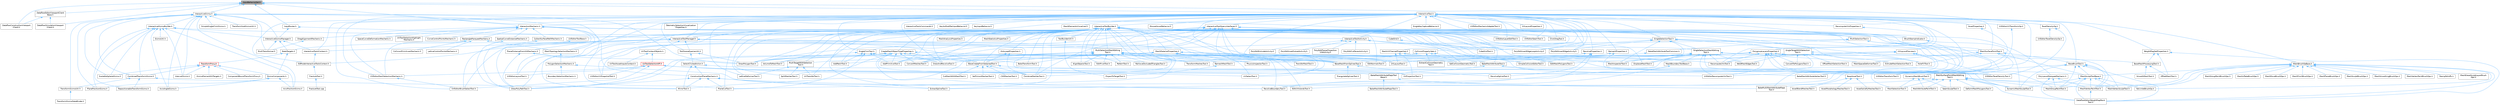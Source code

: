 digraph "InputBehaviorSet.h"
{
 // INTERACTIVE_SVG=YES
 // LATEX_PDF_SIZE
  bgcolor="transparent";
  edge [fontname=Helvetica,fontsize=10,labelfontname=Helvetica,labelfontsize=10];
  node [fontname=Helvetica,fontsize=10,shape=box,height=0.2,width=0.4];
  Node1 [id="Node000001",label="InputBehaviorSet.h",height=0.2,width=0.4,color="gray40", fillcolor="grey60", style="filled", fontcolor="black",tooltip=" "];
  Node1 -> Node2 [id="edge1_Node000001_Node000002",dir="back",color="steelblue1",style="solid",tooltip=" "];
  Node2 [id="Node000002",label="DataflowConstructionViewport\lClient.h",height=0.2,width=0.4,color="grey40", fillcolor="white", style="filled",URL="$d5/da1/DataflowConstructionViewportClient_8h.html",tooltip=" "];
  Node1 -> Node3 [id="edge2_Node000001_Node000003",dir="back",color="steelblue1",style="solid",tooltip=" "];
  Node3 [id="Node000003",label="DataflowEditorViewportClient\lBase.h",height=0.2,width=0.4,color="grey40", fillcolor="white", style="filled",URL="$d8/ddd/DataflowEditorViewportClientBase_8h.html",tooltip=" "];
  Node3 -> Node2 [id="edge3_Node000003_Node000002",dir="back",color="steelblue1",style="solid",tooltip=" "];
  Node3 -> Node4 [id="edge4_Node000003_Node000004",dir="back",color="steelblue1",style="solid",tooltip=" "];
  Node4 [id="Node000004",label="DataflowSimulationViewport\lClient.h",height=0.2,width=0.4,color="grey40", fillcolor="white", style="filled",URL="$da/d6a/DataflowSimulationViewportClient_8h.html",tooltip=" "];
  Node1 -> Node4 [id="edge5_Node000001_Node000004",dir="back",color="steelblue1",style="solid",tooltip=" "];
  Node1 -> Node5 [id="edge6_Node000001_Node000005",dir="back",color="steelblue1",style="solid",tooltip=" "];
  Node5 [id="Node000005",label="InputRouter.h",height=0.2,width=0.4,color="grey40", fillcolor="white", style="filled",URL="$d8/d82/InputRouter_8h.html",tooltip=" "];
  Node5 -> Node6 [id="edge7_Node000005_Node000006",dir="back",color="steelblue1",style="solid",tooltip=" "];
  Node6 [id="Node000006",label="InteractiveGizmoManager.h",height=0.2,width=0.4,color="grey40", fillcolor="white", style="filled",URL="$d2/d8a/InteractiveGizmoManager_8h.html",tooltip=" "];
  Node6 -> Node7 [id="edge8_Node000006_Node000007",dir="back",color="steelblue1",style="solid",tooltip=" "];
  Node7 [id="Node000007",label="InteractiveToolsContext.h",height=0.2,width=0.4,color="grey40", fillcolor="white", style="filled",URL="$d2/dfe/InteractiveToolsContext_8h.html",tooltip=" "];
  Node7 -> Node8 [id="edge9_Node000007_Node000008",dir="back",color="steelblue1",style="solid",tooltip=" "];
  Node8 [id="Node000008",label="EdModeInteractiveToolsContext.h",height=0.2,width=0.4,color="grey40", fillcolor="white", style="filled",URL="$d7/da4/EdModeInteractiveToolsContext_8h.html",tooltip=" "];
  Node8 -> Node9 [id="edge10_Node000008_Node000009",dir="back",color="steelblue1",style="solid",tooltip=" "];
  Node9 [id="Node000009",label="FractureTool.h",height=0.2,width=0.4,color="grey40", fillcolor="white", style="filled",URL="$d4/d30/FractureTool_8h.html",tooltip=" "];
  Node9 -> Node10 [id="edge11_Node000009_Node000010",dir="back",color="steelblue1",style="solid",tooltip=" "];
  Node10 [id="Node000010",label="FractureTool.cpp",height=0.2,width=0.4,color="grey40", fillcolor="white", style="filled",URL="$dc/d9a/FractureTool_8cpp.html",tooltip=" "];
  Node6 -> Node11 [id="edge12_Node000006_Node000011",dir="back",color="steelblue1",style="solid",tooltip=" "];
  Node11 [id="Node000011",label="MultiTransformer.h",height=0.2,width=0.4,color="grey40", fillcolor="white", style="filled",URL="$d1/d6f/MultiTransformer_8h.html",tooltip=" "];
  Node6 -> Node12 [id="edge13_Node000006_Node000012",dir="back",color="steelblue1",style="solid",tooltip=" "];
  Node12 [id="Node000012",label="StateTargets.h",height=0.2,width=0.4,color="grey40", fillcolor="white", style="filled",URL="$de/d0d/StateTargets_8h.html",tooltip=" "];
  Node12 -> Node13 [id="edge14_Node000012_Node000013",dir="back",color="steelblue1",style="solid",tooltip=" "];
  Node13 [id="Node000013",label="GizmoComponents.h",height=0.2,width=0.4,color="grey40", fillcolor="white", style="filled",URL="$d9/d96/GizmoComponents_8h.html",tooltip=" "];
  Node13 -> Node14 [id="edge15_Node000013_Node000014",dir="back",color="steelblue1",style="solid",tooltip=" "];
  Node14 [id="Node000014",label="AxisAngleGizmo.h",height=0.2,width=0.4,color="grey40", fillcolor="white", style="filled",URL="$d1/d0b/AxisAngleGizmo_8h.html",tooltip=" "];
  Node13 -> Node15 [id="edge16_Node000013_Node000015",dir="back",color="steelblue1",style="solid",tooltip=" "];
  Node15 [id="Node000015",label="AxisPositionGizmo.h",height=0.2,width=0.4,color="grey40", fillcolor="white", style="filled",URL="$d1/d25/AxisPositionGizmo_8h.html",tooltip=" "];
  Node13 -> Node16 [id="edge17_Node000013_Node000016",dir="back",color="steelblue1",style="solid",tooltip=" "];
  Node16 [id="Node000016",label="PlanePositionGizmo.h",height=0.2,width=0.4,color="grey40", fillcolor="white", style="filled",URL="$d0/df0/PlanePositionGizmo_8h.html",tooltip=" "];
  Node12 -> Node17 [id="edge18_Node000012_Node000017",dir="back",color="steelblue1",style="solid",tooltip=" "];
  Node17 [id="Node000017",label="TransformProxy.h",height=0.2,width=0.4,color="red", fillcolor="#FFF0F0", style="filled",URL="$dc/d4e/TransformProxy_8h.html",tooltip=" "];
  Node17 -> Node18 [id="edge19_Node000017_Node000018",dir="back",color="steelblue1",style="solid",tooltip=" "];
  Node18 [id="Node000018",label="CombinedTransformGizmo.h",height=0.2,width=0.4,color="grey40", fillcolor="white", style="filled",URL="$d4/d67/CombinedTransformGizmo_8h.html",tooltip=" "];
  Node18 -> Node19 [id="edge20_Node000018_Node000019",dir="back",color="steelblue1",style="solid",tooltip=" "];
  Node19 [id="Node000019",label="MirrorTool.h",height=0.2,width=0.4,color="grey40", fillcolor="white", style="filled",URL="$d3/dc9/MirrorTool_8h.html",tooltip=" "];
  Node18 -> Node20 [id="edge21_Node000018_Node000020",dir="back",color="steelblue1",style="solid",tooltip=" "];
  Node20 [id="Node000020",label="RepositionableTransformGizmo.h",height=0.2,width=0.4,color="grey40", fillcolor="white", style="filled",URL="$da/da6/RepositionableTransformGizmo_8h.html",tooltip=" "];
  Node18 -> Node21 [id="edge22_Node000018_Node000021",dir="back",color="steelblue1",style="solid",tooltip=" "];
  Node21 [id="Node000021",label="TransformGizmoUtil.h",height=0.2,width=0.4,color="grey40", fillcolor="white", style="filled",URL="$d8/d1a/TransformGizmoUtil_8h.html",tooltip=" "];
  Node21 -> Node22 [id="edge23_Node000021_Node000022",dir="back",color="steelblue1",style="solid",tooltip=" "];
  Node22 [id="Node000022",label="TransformGizmoDataBinder.h",height=0.2,width=0.4,color="grey40", fillcolor="white", style="filled",URL="$dd/ddf/TransformGizmoDataBinder_8h.html",tooltip=" "];
  Node17 -> Node23 [id="edge24_Node000017_Node000023",dir="back",color="steelblue1",style="solid",tooltip=" "];
  Node23 [id="Node000023",label="ComponentBoundTransformProxy.h",height=0.2,width=0.4,color="grey40", fillcolor="white", style="filled",URL="$db/dd2/ComponentBoundTransformProxy_8h.html",tooltip=" "];
  Node17 -> Node13 [id="edge25_Node000017_Node000013",dir="back",color="steelblue1",style="solid",tooltip=" "];
  Node17 -> Node24 [id="edge26_Node000017_Node000024",dir="back",color="steelblue1",style="solid",tooltip=" "];
  Node24 [id="Node000024",label="GizmoElementHitTargets.h",height=0.2,width=0.4,color="grey40", fillcolor="white", style="filled",URL="$da/d23/GizmoElementHitTargets_8h.html",tooltip=" "];
  Node17 -> Node25 [id="edge27_Node000017_Node000025",dir="back",color="steelblue1",style="solid",tooltip=" "];
  Node25 [id="Node000025",label="IntervalGizmo.h",height=0.2,width=0.4,color="grey40", fillcolor="white", style="filled",URL="$d6/d84/IntervalGizmo_8h.html",tooltip=" "];
  Node17 -> Node26 [id="edge28_Node000017_Node000026",dir="back",color="steelblue1",style="solid",tooltip=" "];
  Node26 [id="Node000026",label="ScalableSphereGizmo.h",height=0.2,width=0.4,color="grey40", fillcolor="white", style="filled",URL="$de/d8e/ScalableSphereGizmo_8h.html",tooltip=" "];
  Node5 -> Node28 [id="edge29_Node000005_Node000028",dir="back",color="steelblue1",style="solid",tooltip=" "];
  Node28 [id="Node000028",label="InteractiveToolManager.h",height=0.2,width=0.4,color="grey40", fillcolor="white", style="filled",URL="$d0/d23/InteractiveToolManager_8h.html",tooltip=" "];
  Node28 -> Node29 [id="edge30_Node000028_Node000029",dir="back",color="steelblue1",style="solid",tooltip=" "];
  Node29 [id="Node000029",label="BakeMeshAttributeMapsTool\lBase.h",height=0.2,width=0.4,color="grey40", fillcolor="white", style="filled",URL="$dc/d68/BakeMeshAttributeMapsToolBase_8h.html",tooltip=" "];
  Node29 -> Node30 [id="edge31_Node000029_Node000030",dir="back",color="steelblue1",style="solid",tooltip=" "];
  Node30 [id="Node000030",label="BakeMeshAttributeMapsTool.h",height=0.2,width=0.4,color="grey40", fillcolor="white", style="filled",URL="$d8/d14/BakeMeshAttributeMapsTool_8h.html",tooltip=" "];
  Node29 -> Node31 [id="edge32_Node000029_Node000031",dir="back",color="steelblue1",style="solid",tooltip=" "];
  Node31 [id="Node000031",label="BakeMultiMeshAttributeMaps\lTool.h",height=0.2,width=0.4,color="grey40", fillcolor="white", style="filled",URL="$d7/d65/BakeMultiMeshAttributeMapsTool_8h.html",tooltip=" "];
  Node28 -> Node32 [id="edge33_Node000028_Node000032",dir="back",color="steelblue1",style="solid",tooltip=" "];
  Node32 [id="Node000032",label="BaseCreateFromSelectedTool.h",height=0.2,width=0.4,color="grey40", fillcolor="white", style="filled",URL="$de/dc7/BaseCreateFromSelectedTool_8h.html",tooltip=" "];
  Node32 -> Node33 [id="edge34_Node000032_Node000033",dir="back",color="steelblue1",style="solid",tooltip=" "];
  Node33 [id="Node000033",label="BaseVoxelTool.h",height=0.2,width=0.4,color="grey40", fillcolor="white", style="filled",URL="$db/d63/BaseVoxelTool_8h.html",tooltip=" "];
  Node33 -> Node34 [id="edge35_Node000033_Node000034",dir="back",color="steelblue1",style="solid",tooltip=" "];
  Node34 [id="Node000034",label="VoxelBlendMeshesTool.h",height=0.2,width=0.4,color="grey40", fillcolor="white", style="filled",URL="$da/d0e/VoxelBlendMeshesTool_8h.html",tooltip=" "];
  Node33 -> Node35 [id="edge36_Node000033_Node000035",dir="back",color="steelblue1",style="solid",tooltip=" "];
  Node35 [id="Node000035",label="VoxelMorphologyMeshesTool.h",height=0.2,width=0.4,color="grey40", fillcolor="white", style="filled",URL="$dc/d30/VoxelMorphologyMeshesTool_8h.html",tooltip=" "];
  Node33 -> Node36 [id="edge37_Node000033_Node000036",dir="back",color="steelblue1",style="solid",tooltip=" "];
  Node36 [id="Node000036",label="VoxelSolidifyMeshesTool.h",height=0.2,width=0.4,color="grey40", fillcolor="white", style="filled",URL="$de/da2/VoxelSolidifyMeshesTool_8h.html",tooltip=" "];
  Node32 -> Node37 [id="edge38_Node000032_Node000037",dir="back",color="steelblue1",style="solid",tooltip=" "];
  Node37 [id="Node000037",label="CSGMeshesTool.h",height=0.2,width=0.4,color="grey40", fillcolor="white", style="filled",URL="$db/dd1/CSGMeshesTool_8h.html",tooltip=" "];
  Node32 -> Node38 [id="edge39_Node000032_Node000038",dir="back",color="steelblue1",style="solid",tooltip=" "];
  Node38 [id="Node000038",label="CombineMeshesTool.h",height=0.2,width=0.4,color="grey40", fillcolor="white", style="filled",URL="$dd/da3/CombineMeshesTool_8h.html",tooltip=" "];
  Node32 -> Node39 [id="edge40_Node000032_Node000039",dir="back",color="steelblue1",style="solid",tooltip=" "];
  Node39 [id="Node000039",label="CutMeshWithMeshTool.h",height=0.2,width=0.4,color="grey40", fillcolor="white", style="filled",URL="$d2/d2c/CutMeshWithMeshTool_8h.html",tooltip=" "];
  Node32 -> Node40 [id="edge41_Node000032_Node000040",dir="back",color="steelblue1",style="solid",tooltip=" "];
  Node40 [id="Node000040",label="SelfUnionMeshesTool.h",height=0.2,width=0.4,color="grey40", fillcolor="white", style="filled",URL="$dc/dad/SelfUnionMeshesTool_8h.html",tooltip=" "];
  Node28 -> Node41 [id="edge42_Node000028_Node000041",dir="back",color="steelblue1",style="solid",tooltip=" "];
  Node41 [id="Node000041",label="BaseMeshFromSplinesTool.h",height=0.2,width=0.4,color="grey40", fillcolor="white", style="filled",URL="$da/d31/BaseMeshFromSplinesTool_8h.html",tooltip=" "];
  Node41 -> Node42 [id="edge43_Node000041_Node000042",dir="back",color="steelblue1",style="solid",tooltip=" "];
  Node42 [id="Node000042",label="RevolveSplineTool.h",height=0.2,width=0.4,color="grey40", fillcolor="white", style="filled",URL="$d3/d36/RevolveSplineTool_8h.html",tooltip=" "];
  Node41 -> Node43 [id="edge44_Node000041_Node000043",dir="back",color="steelblue1",style="solid",tooltip=" "];
  Node43 [id="Node000043",label="TriangulateSplinesTool.h",height=0.2,width=0.4,color="grey40", fillcolor="white", style="filled",URL="$d9/de6/TriangulateSplinesTool_8h.html",tooltip=" "];
  Node28 -> Node8 [id="edge45_Node000028_Node000008",dir="back",color="steelblue1",style="solid",tooltip=" "];
  Node28 -> Node7 [id="edge46_Node000028_Node000007",dir="back",color="steelblue1",style="solid",tooltip=" "];
  Node28 -> Node12 [id="edge47_Node000028_Node000012",dir="back",color="steelblue1",style="solid",tooltip=" "];
  Node28 -> Node44 [id="edge48_Node000028_Node000044",dir="back",color="steelblue1",style="solid",tooltip=" "];
  Node44 [id="Node000044",label="ToolSceneQueriesUtil.h",height=0.2,width=0.4,color="grey40", fillcolor="white", style="filled",URL="$d3/d9c/ToolSceneQueriesUtil_8h.html",tooltip=" "];
  Node44 -> Node45 [id="edge49_Node000044_Node000045",dir="back",color="steelblue1",style="solid",tooltip=" "];
  Node45 [id="Node000045",label="DrawPolygonTool.h",height=0.2,width=0.4,color="grey40", fillcolor="white", style="filled",URL="$d0/d15/DrawPolygonTool_8h.html",tooltip=" "];
  Node44 -> Node46 [id="edge50_Node000044_Node000046",dir="back",color="steelblue1",style="solid",tooltip=" "];
  Node46 [id="Node000046",label="SelectClickedAction.h",height=0.2,width=0.4,color="grey40", fillcolor="white", style="filled",URL="$da/d7c/SelectClickedAction_8h.html",tooltip=" "];
  Node46 -> Node47 [id="edge51_Node000046_Node000047",dir="back",color="steelblue1",style="solid",tooltip=" "];
  Node47 [id="Node000047",label="ConstructionPlaneMechanic.h",height=0.2,width=0.4,color="grey40", fillcolor="white", style="filled",URL="$dd/dd6/ConstructionPlaneMechanic_8h.html",tooltip=" "];
  Node47 -> Node48 [id="edge52_Node000047_Node000048",dir="back",color="steelblue1",style="solid",tooltip=" "];
  Node48 [id="Node000048",label="DrawPolyPathTool.h",height=0.2,width=0.4,color="grey40", fillcolor="white", style="filled",URL="$dc/d3e/DrawPolyPathTool_8h.html",tooltip=" "];
  Node47 -> Node49 [id="edge53_Node000047_Node000049",dir="back",color="steelblue1",style="solid",tooltip=" "];
  Node49 [id="Node000049",label="ExtractSplineTool.h",height=0.2,width=0.4,color="grey40", fillcolor="white", style="filled",URL="$d3/d4d/ExtractSplineTool_8h.html",tooltip=" "];
  Node47 -> Node19 [id="edge54_Node000047_Node000019",dir="back",color="steelblue1",style="solid",tooltip=" "];
  Node47 -> Node50 [id="edge55_Node000047_Node000050",dir="back",color="steelblue1",style="solid",tooltip=" "];
  Node50 [id="Node000050",label="PlaneCutTool.h",height=0.2,width=0.4,color="grey40", fillcolor="white", style="filled",URL="$dd/def/PlaneCutTool_8h.html",tooltip=" "];
  Node47 -> Node51 [id="edge56_Node000047_Node000051",dir="back",color="steelblue1",style="solid",tooltip=" "];
  Node51 [id="Node000051",label="RevolveBoundaryTool.h",height=0.2,width=0.4,color="grey40", fillcolor="white", style="filled",URL="$da/dce/RevolveBoundaryTool_8h.html",tooltip=" "];
  Node46 -> Node19 [id="edge57_Node000046_Node000019",dir="back",color="steelblue1",style="solid",tooltip=" "];
  Node46 -> Node52 [id="edge58_Node000046_Node000052",dir="back",color="steelblue1",style="solid",tooltip=" "];
  Node52 [id="Node000052",label="UVProjectionTool.h",height=0.2,width=0.4,color="grey40", fillcolor="white", style="filled",URL="$d5/d4f/UVProjectionTool_8h.html",tooltip=" "];
  Node28 -> Node53 [id="edge59_Node000028_Node000053",dir="back",color="steelblue1",style="solid",tooltip=" "];
  Node53 [id="Node000053",label="UVToolContextObjects.h",height=0.2,width=0.4,color="grey40", fillcolor="white", style="filled",URL="$d1/d13/UVToolContextObjects_8h.html",tooltip=" "];
  Node53 -> Node54 [id="edge60_Node000053_Node000054",dir="back",color="steelblue1",style="solid",tooltip=" "];
  Node54 [id="Node000054",label="UVToolAssetInputsContext.h",height=0.2,width=0.4,color="grey40", fillcolor="white", style="filled",URL="$de/d4b/UVToolAssetInputsContext_8h.html",tooltip=" "];
  Node53 -> Node55 [id="edge61_Node000053_Node000055",dir="back",color="steelblue1",style="solid",tooltip=" "];
  Node55 [id="Node000055",label="UVToolSelectionAPI.h",height=0.2,width=0.4,color="red", fillcolor="#FFF0F0", style="filled",URL="$d0/d40/UVToolSelectionAPI_8h.html",tooltip=" "];
  Node55 -> Node56 [id="edge62_Node000055_Node000056",dir="back",color="steelblue1",style="solid",tooltip=" "];
  Node56 [id="Node000056",label="UVEditorBrushSelectTool.h",height=0.2,width=0.4,color="grey40", fillcolor="white", style="filled",URL="$dd/d97/UVEditorBrushSelectTool_8h.html",tooltip=" "];
  Node55 -> Node57 [id="edge63_Node000055_Node000057",dir="back",color="steelblue1",style="solid",tooltip=" "];
  Node57 [id="Node000057",label="UVEditorLayoutTool.h",height=0.2,width=0.4,color="grey40", fillcolor="white", style="filled",URL="$d5/dd1/UVEditorLayoutTool_8h.html",tooltip=" "];
  Node55 -> Node58 [id="edge64_Node000055_Node000058",dir="back",color="steelblue1",style="solid",tooltip=" "];
  Node58 [id="Node000058",label="UVEditorMeshSelectionMechanic.h",height=0.2,width=0.4,color="grey40", fillcolor="white", style="filled",URL="$d2/d73/UVEditorMeshSelectionMechanic_8h.html",tooltip=" "];
  Node58 -> Node56 [id="edge65_Node000058_Node000056",dir="back",color="steelblue1",style="solid",tooltip=" "];
  Node55 -> Node59 [id="edge66_Node000055_Node000059",dir="back",color="steelblue1",style="solid",tooltip=" "];
  Node59 [id="Node000059",label="UVEditorRecomputeUVsTool.h",height=0.2,width=0.4,color="grey40", fillcolor="white", style="filled",URL="$d2/db8/UVEditorRecomputeUVsTool_8h.html",tooltip=" "];
  Node55 -> Node60 [id="edge67_Node000055_Node000060",dir="back",color="steelblue1",style="solid",tooltip=" "];
  Node60 [id="Node000060",label="UVEditorTexelDensityTool.h",height=0.2,width=0.4,color="grey40", fillcolor="white", style="filled",URL="$d0/d8b/UVEditorTexelDensityTool_8h.html",tooltip=" "];
  Node55 -> Node61 [id="edge68_Node000055_Node000061",dir="back",color="steelblue1",style="solid",tooltip=" "];
  Node61 [id="Node000061",label="UVEditorTransformTool.h",height=0.2,width=0.4,color="grey40", fillcolor="white", style="filled",URL="$dc/db2/UVEditorTransformTool_8h.html",tooltip=" "];
  Node55 -> Node62 [id="edge69_Node000055_Node000062",dir="back",color="steelblue1",style="solid",tooltip=" "];
  Node62 [id="Node000062",label="UVEditorUVSnapshotTool.h",height=0.2,width=0.4,color="grey40", fillcolor="white", style="filled",URL="$d4/dd6/UVEditorUVSnapshotTool_8h.html",tooltip=" "];
  Node55 -> Node63 [id="edge70_Node000055_Node000063",dir="back",color="steelblue1",style="solid",tooltip=" "];
  Node63 [id="Node000063",label="UVSelectTool.h",height=0.2,width=0.4,color="grey40", fillcolor="white", style="filled",URL="$de/d40/UVSelectTool_8h.html",tooltip=" "];
  Node1 -> Node65 [id="edge71_Node000001_Node000065",dir="back",color="steelblue1",style="solid",tooltip=" "];
  Node65 [id="Node000065",label="InteractionMechanic.h",height=0.2,width=0.4,color="grey40", fillcolor="white", style="filled",URL="$df/d30/InteractionMechanic_8h.html",tooltip=" "];
  Node65 -> Node66 [id="edge72_Node000065_Node000066",dir="back",color="steelblue1",style="solid",tooltip=" "];
  Node66 [id="Node000066",label="CollectSurfacePathMechanic.h",height=0.2,width=0.4,color="grey40", fillcolor="white", style="filled",URL="$d5/dd0/CollectSurfacePathMechanic_8h.html",tooltip=" "];
  Node66 -> Node48 [id="edge73_Node000066_Node000048",dir="back",color="steelblue1",style="solid",tooltip=" "];
  Node65 -> Node47 [id="edge74_Node000065_Node000047",dir="back",color="steelblue1",style="solid",tooltip=" "];
  Node65 -> Node67 [id="edge75_Node000065_Node000067",dir="back",color="steelblue1",style="solid",tooltip=" "];
  Node67 [id="Node000067",label="CubeGrid.h",height=0.2,width=0.4,color="grey40", fillcolor="white", style="filled",URL="$d3/d23/CubeGrid_8h.html",tooltip=" "];
  Node67 -> Node68 [id="edge76_Node000067_Node000068",dir="back",color="steelblue1",style="solid",tooltip=" "];
  Node68 [id="Node000068",label="CubeGridTool.h",height=0.2,width=0.4,color="grey40", fillcolor="white", style="filled",URL="$d3/d38/CubeGridTool_8h.html",tooltip=" "];
  Node65 -> Node69 [id="edge77_Node000065_Node000069",dir="back",color="steelblue1",style="solid",tooltip=" "];
  Node69 [id="Node000069",label="CurveControlPointsMechanic.h",height=0.2,width=0.4,color="grey40", fillcolor="white", style="filled",URL="$d4/d87/CurveControlPointsMechanic_8h.html",tooltip=" "];
  Node65 -> Node70 [id="edge78_Node000065_Node000070",dir="back",color="steelblue1",style="solid",tooltip=" "];
  Node70 [id="Node000070",label="DragAlignmentMechanic.h",height=0.2,width=0.4,color="grey40", fillcolor="white", style="filled",URL="$d1/d74/DragAlignmentMechanic_8h.html",tooltip=" "];
  Node70 -> Node11 [id="edge79_Node000070_Node000011",dir="back",color="steelblue1",style="solid",tooltip=" "];
  Node65 -> Node71 [id="edge80_Node000065_Node000071",dir="back",color="steelblue1",style="solid",tooltip=" "];
  Node71 [id="Node000071",label="InteractiveToolActivity.h",height=0.2,width=0.4,color="grey40", fillcolor="white", style="filled",URL="$da/de4/InteractiveToolActivity_8h.html",tooltip=" "];
  Node71 -> Node72 [id="edge81_Node000071_Node000072",dir="back",color="steelblue1",style="solid",tooltip=" "];
  Node72 [id="Node000072",label="EditMeshPolygonsTool.h",height=0.2,width=0.4,color="grey40", fillcolor="white", style="filled",URL="$d5/d72/EditMeshPolygonsTool_8h.html",tooltip=" "];
  Node71 -> Node73 [id="edge82_Node000071_Node000073",dir="back",color="steelblue1",style="solid",tooltip=" "];
  Node73 [id="Node000073",label="PolyEditCutFacesActivity.h",height=0.2,width=0.4,color="grey40", fillcolor="white", style="filled",URL="$d4/db0/PolyEditCutFacesActivity_8h.html",tooltip=" "];
  Node71 -> Node74 [id="edge83_Node000071_Node000074",dir="back",color="steelblue1",style="solid",tooltip=" "];
  Node74 [id="Node000074",label="PolyEditExtrudeActivity.h",height=0.2,width=0.4,color="grey40", fillcolor="white", style="filled",URL="$db/d72/PolyEditExtrudeActivity_8h.html",tooltip=" "];
  Node71 -> Node75 [id="edge84_Node000071_Node000075",dir="back",color="steelblue1",style="solid",tooltip=" "];
  Node75 [id="Node000075",label="PolyEditInsertEdgeActivity.h",height=0.2,width=0.4,color="grey40", fillcolor="white", style="filled",URL="$d1/d26/PolyEditInsertEdgeActivity_8h.html",tooltip=" "];
  Node71 -> Node76 [id="edge85_Node000071_Node000076",dir="back",color="steelblue1",style="solid",tooltip=" "];
  Node76 [id="Node000076",label="PolyEditInsertEdgeLoopActivity.h",height=0.2,width=0.4,color="grey40", fillcolor="white", style="filled",URL="$d5/d37/PolyEditInsertEdgeLoopActivity_8h.html",tooltip=" "];
  Node71 -> Node77 [id="edge86_Node000071_Node000077",dir="back",color="steelblue1",style="solid",tooltip=" "];
  Node77 [id="Node000077",label="PolyEditInsetOutsetActivity.h",height=0.2,width=0.4,color="grey40", fillcolor="white", style="filled",URL="$dd/d82/PolyEditInsetOutsetActivity_8h.html",tooltip=" "];
  Node71 -> Node78 [id="edge87_Node000071_Node000078",dir="back",color="steelblue1",style="solid",tooltip=" "];
  Node78 [id="Node000078",label="PolyEditPlanarProjection\lUVActivity.h",height=0.2,width=0.4,color="grey40", fillcolor="white", style="filled",URL="$d7/d84/PolyEditPlanarProjectionUVActivity_8h.html",tooltip=" "];
  Node65 -> Node79 [id="edge88_Node000065_Node000079",dir="back",color="steelblue1",style="solid",tooltip=" "];
  Node79 [id="Node000079",label="MeshTopologySelectionMechanic.h",height=0.2,width=0.4,color="grey40", fillcolor="white", style="filled",URL="$d5/d15/MeshTopologySelectionMechanic_8h.html",tooltip=" "];
  Node79 -> Node80 [id="edge89_Node000079_Node000080",dir="back",color="steelblue1",style="solid",tooltip=" "];
  Node80 [id="Node000080",label="PolygonSelectionMechanic.h",height=0.2,width=0.4,color="grey40", fillcolor="white", style="filled",URL="$da/dff/PolygonSelectionMechanic_8h.html",tooltip=" "];
  Node80 -> Node81 [id="edge90_Node000080_Node000081",dir="back",color="steelblue1",style="solid",tooltip=" "];
  Node81 [id="Node000081",label="BoundarySelectionMechanic.h",height=0.2,width=0.4,color="grey40", fillcolor="white", style="filled",URL="$d8/dd6/BoundarySelectionMechanic_8h.html",tooltip=" "];
  Node80 -> Node82 [id="edge91_Node000080_Node000082",dir="back",color="steelblue1",style="solid",tooltip=" "];
  Node82 [id="Node000082",label="EditUVIslandsTool.h",height=0.2,width=0.4,color="grey40", fillcolor="white", style="filled",URL="$d0/de4/EditUVIslandsTool_8h.html",tooltip=" "];
  Node65 -> Node83 [id="edge92_Node000065_Node000083",dir="back",color="steelblue1",style="solid",tooltip=" "];
  Node83 [id="Node000083",label="PlaneDistanceFromHitMechanic.h",height=0.2,width=0.4,color="grey40", fillcolor="white", style="filled",URL="$dc/dea/PlaneDistanceFromHitMechanic_8h.html",tooltip=" "];
  Node83 -> Node48 [id="edge93_Node000083_Node000048",dir="back",color="steelblue1",style="solid",tooltip=" "];
  Node83 -> Node45 [id="edge94_Node000083_Node000045",dir="back",color="steelblue1",style="solid",tooltip=" "];
  Node65 -> Node84 [id="edge95_Node000065_Node000084",dir="back",color="steelblue1",style="solid",tooltip=" "];
  Node84 [id="Node000084",label="PolyLassoMarqueeMechanic.h",height=0.2,width=0.4,color="grey40", fillcolor="white", style="filled",URL="$dc/dfc/PolyLassoMarqueeMechanic_8h.html",tooltip=" "];
  Node84 -> Node85 [id="edge96_Node000084_Node000085",dir="back",color="steelblue1",style="solid",tooltip=" "];
  Node85 [id="Node000085",label="DataflowEditorWeightMapPaint\lTool.h",height=0.2,width=0.4,color="grey40", fillcolor="white", style="filled",URL="$db/d46/DataflowEditorWeightMapPaintTool_8h.html",tooltip=" "];
  Node84 -> Node86 [id="edge97_Node000084_Node000086",dir="back",color="steelblue1",style="solid",tooltip=" "];
  Node86 [id="Node000086",label="MeshGroupPaintTool.h",height=0.2,width=0.4,color="grey40", fillcolor="white", style="filled",URL="$dd/d04/MeshGroupPaintTool_8h.html",tooltip=" "];
  Node84 -> Node87 [id="edge98_Node000084_Node000087",dir="back",color="steelblue1",style="solid",tooltip=" "];
  Node87 [id="Node000087",label="MeshVertexPaintTool.h",height=0.2,width=0.4,color="grey40", fillcolor="white", style="filled",URL="$db/d74/MeshVertexPaintTool_8h.html",tooltip=" "];
  Node87 -> Node85 [id="edge99_Node000087_Node000085",dir="back",color="steelblue1",style="solid",tooltip=" "];
  Node65 -> Node88 [id="edge100_Node000065_Node000088",dir="back",color="steelblue1",style="solid",tooltip=" "];
  Node88 [id="Node000088",label="RectangleMarqueeMechanic.h",height=0.2,width=0.4,color="grey40", fillcolor="white", style="filled",URL="$d5/de9/RectangleMarqueeMechanic_8h.html",tooltip=" "];
  Node88 -> Node89 [id="edge101_Node000088_Node000089",dir="back",color="steelblue1",style="solid",tooltip=" "];
  Node89 [id="Node000089",label="CollisionPrimitivesMechanic.h",height=0.2,width=0.4,color="grey40", fillcolor="white", style="filled",URL="$d7/d16/CollisionPrimitivesMechanic_8h.html",tooltip=" "];
  Node88 -> Node90 [id="edge102_Node000088_Node000090",dir="back",color="steelblue1",style="solid",tooltip=" "];
  Node90 [id="Node000090",label="LatticeControlPointsMechanic.h",height=0.2,width=0.4,color="grey40", fillcolor="white", style="filled",URL="$d5/d7b/LatticeControlPointsMechanic_8h.html",tooltip=" "];
  Node88 -> Node79 [id="edge103_Node000088_Node000079",dir="back",color="steelblue1",style="solid",tooltip=" "];
  Node88 -> Node58 [id="edge104_Node000088_Node000058",dir="back",color="steelblue1",style="solid",tooltip=" "];
  Node65 -> Node91 [id="edge105_Node000065_Node000091",dir="back",color="steelblue1",style="solid",tooltip=" "];
  Node91 [id="Node000091",label="SpaceCurveDeformationMechanic.h",height=0.2,width=0.4,color="grey40", fillcolor="white", style="filled",URL="$d0/d4d/SpaceCurveDeformationMechanic_8h.html",tooltip=" "];
  Node65 -> Node92 [id="edge106_Node000065_Node000092",dir="back",color="steelblue1",style="solid",tooltip=" "];
  Node92 [id="Node000092",label="SpatialCurveDistanceMechanic.h",height=0.2,width=0.4,color="grey40", fillcolor="white", style="filled",URL="$d3/d29/SpatialCurveDistanceMechanic_8h.html",tooltip=" "];
  Node92 -> Node48 [id="edge107_Node000092_Node000048",dir="back",color="steelblue1",style="solid",tooltip=" "];
  Node65 -> Node58 [id="edge108_Node000065_Node000058",dir="back",color="steelblue1",style="solid",tooltip=" "];
  Node65 -> Node93 [id="edge109_Node000065_Node000093",dir="back",color="steelblue1",style="solid",tooltip=" "];
  Node93 [id="Node000093",label="UVToolSelectionHighlight\lMechanic.h",height=0.2,width=0.4,color="grey40", fillcolor="white", style="filled",URL="$d9/d8a/UVToolSelectionHighlightMechanic_8h.html",tooltip=" "];
  Node1 -> Node94 [id="edge110_Node000001_Node000094",dir="back",color="steelblue1",style="solid",tooltip=" "];
  Node94 [id="Node000094",label="InteractiveGizmo.h",height=0.2,width=0.4,color="grey40", fillcolor="white", style="filled",URL="$d7/dd0/InteractiveGizmo_8h.html",tooltip=" "];
  Node94 -> Node14 [id="edge111_Node000094_Node000014",dir="back",color="steelblue1",style="solid",tooltip=" "];
  Node94 -> Node15 [id="edge112_Node000094_Node000015",dir="back",color="steelblue1",style="solid",tooltip=" "];
  Node94 -> Node95 [id="edge113_Node000094_Node000095",dir="back",color="steelblue1",style="solid",tooltip=" "];
  Node95 [id="Node000095",label="BrushStampIndicator.h",height=0.2,width=0.4,color="grey40", fillcolor="white", style="filled",URL="$d1/dd4/BrushStampIndicator_8h.html",tooltip=" "];
  Node95 -> Node96 [id="edge114_Node000095_Node000096",dir="back",color="steelblue1",style="solid",tooltip=" "];
  Node96 [id="Node000096",label="DynamicMeshSculptTool.h",height=0.2,width=0.4,color="grey40", fillcolor="white", style="filled",URL="$d6/d16/DynamicMeshSculptTool_8h.html",tooltip=" "];
  Node94 -> Node18 [id="edge115_Node000094_Node000018",dir="back",color="steelblue1",style="solid",tooltip=" "];
  Node94 -> Node45 [id="edge116_Node000094_Node000045",dir="back",color="steelblue1",style="solid",tooltip=" "];
  Node94 -> Node97 [id="edge117_Node000094_Node000097",dir="back",color="steelblue1",style="solid",tooltip=" "];
  Node97 [id="Node000097",label="InteractiveGizmoBuilder.h",height=0.2,width=0.4,color="grey40", fillcolor="white", style="filled",URL="$dc/d6d/InteractiveGizmoBuilder_8h.html",tooltip=" "];
  Node97 -> Node14 [id="edge118_Node000097_Node000014",dir="back",color="steelblue1",style="solid",tooltip=" "];
  Node97 -> Node15 [id="edge119_Node000097_Node000015",dir="back",color="steelblue1",style="solid",tooltip=" "];
  Node97 -> Node95 [id="edge120_Node000097_Node000095",dir="back",color="steelblue1",style="solid",tooltip=" "];
  Node97 -> Node18 [id="edge121_Node000097_Node000018",dir="back",color="steelblue1",style="solid",tooltip=" "];
  Node97 -> Node98 [id="edge122_Node000097_Node000098",dir="back",color="steelblue1",style="solid",tooltip=" "];
  Node98 [id="Node000098",label="GizmoUtil.h",height=0.2,width=0.4,color="grey40", fillcolor="white", style="filled",URL="$da/d3f/GizmoUtil_8h.html",tooltip=" "];
  Node97 -> Node6 [id="edge123_Node000097_Node000006",dir="back",color="steelblue1",style="solid",tooltip=" "];
  Node97 -> Node25 [id="edge124_Node000097_Node000025",dir="back",color="steelblue1",style="solid",tooltip=" "];
  Node97 -> Node16 [id="edge125_Node000097_Node000016",dir="back",color="steelblue1",style="solid",tooltip=" "];
  Node97 -> Node20 [id="edge126_Node000097_Node000020",dir="back",color="steelblue1",style="solid",tooltip=" "];
  Node97 -> Node26 [id="edge127_Node000097_Node000026",dir="back",color="steelblue1",style="solid",tooltip=" "];
  Node94 -> Node6 [id="edge128_Node000094_Node000006",dir="back",color="steelblue1",style="solid",tooltip=" "];
  Node94 -> Node25 [id="edge129_Node000094_Node000025",dir="back",color="steelblue1",style="solid",tooltip=" "];
  Node94 -> Node11 [id="edge130_Node000094_Node000011",dir="back",color="steelblue1",style="solid",tooltip=" "];
  Node94 -> Node50 [id="edge131_Node000094_Node000050",dir="back",color="steelblue1",style="solid",tooltip=" "];
  Node94 -> Node16 [id="edge132_Node000094_Node000016",dir="back",color="steelblue1",style="solid",tooltip=" "];
  Node94 -> Node26 [id="edge133_Node000094_Node000026",dir="back",color="steelblue1",style="solid",tooltip=" "];
  Node94 -> Node99 [id="edge134_Node000094_Node000099",dir="back",color="steelblue1",style="solid",tooltip=" "];
  Node99 [id="Node000099",label="SimpleSingleClickGizmo.h",height=0.2,width=0.4,color="grey40", fillcolor="white", style="filled",URL="$dd/dd7/SimpleSingleClickGizmo_8h.html",tooltip=" "];
  Node94 -> Node21 [id="edge135_Node000094_Node000021",dir="back",color="steelblue1",style="solid",tooltip=" "];
  Node94 -> Node100 [id="edge136_Node000094_Node000100",dir="back",color="steelblue1",style="solid",tooltip=" "];
  Node100 [id="Node000100",label="TransformSubGizmoUtil.h",height=0.2,width=0.4,color="grey40", fillcolor="white", style="filled",URL="$d2/d40/TransformSubGizmoUtil_8h.html",tooltip=" "];
  Node1 -> Node101 [id="edge137_Node000001_Node000101",dir="back",color="steelblue1",style="solid",tooltip=" "];
  Node101 [id="Node000101",label="InteractiveTool.h",height=0.2,width=0.4,color="grey40", fillcolor="white", style="filled",URL="$d5/d55/InteractiveTool_8h.html",tooltip=" "];
  Node101 -> Node102 [id="edge138_Node000101_Node000102",dir="back",color="steelblue1",style="solid",tooltip=" "];
  Node102 [id="Node000102",label="BaseBrushTool.h",height=0.2,width=0.4,color="grey40", fillcolor="white", style="filled",URL="$d9/d0b/BaseBrushTool_8h.html",tooltip=" "];
  Node102 -> Node85 [id="edge139_Node000102_Node000085",dir="back",color="steelblue1",style="solid",tooltip=" "];
  Node102 -> Node103 [id="edge140_Node000102_Node000103",dir="back",color="steelblue1",style="solid",tooltip=" "];
  Node103 [id="Node000103",label="DynamicMeshBrushTool.h",height=0.2,width=0.4,color="grey40", fillcolor="white", style="filled",URL="$da/d04/DynamicMeshBrushTool_8h.html",tooltip=" "];
  Node103 -> Node104 [id="edge141_Node000103_Node000104",dir="back",color="steelblue1",style="solid",tooltip=" "];
  Node104 [id="Node000104",label="MeshAttributePaintTool.h",height=0.2,width=0.4,color="grey40", fillcolor="white", style="filled",URL="$d3/d29/MeshAttributePaintTool_8h.html",tooltip=" "];
  Node103 -> Node105 [id="edge142_Node000103_Node000105",dir="back",color="steelblue1",style="solid",tooltip=" "];
  Node105 [id="Node000105",label="MeshSelectionTool.h",height=0.2,width=0.4,color="grey40", fillcolor="white", style="filled",URL="$d8/d80/MeshSelectionTool_8h.html",tooltip=" "];
  Node103 -> Node106 [id="edge143_Node000103_Node000106",dir="back",color="steelblue1",style="solid",tooltip=" "];
  Node106 [id="Node000106",label="SeamSculptTool.h",height=0.2,width=0.4,color="grey40", fillcolor="white", style="filled",URL="$d1/d31/SeamSculptTool_8h.html",tooltip=" "];
  Node102 -> Node96 [id="edge144_Node000102_Node000096",dir="back",color="steelblue1",style="solid",tooltip=" "];
  Node102 -> Node86 [id="edge145_Node000102_Node000086",dir="back",color="steelblue1",style="solid",tooltip=" "];
  Node102 -> Node107 [id="edge146_Node000102_Node000107",dir="back",color="steelblue1",style="solid",tooltip=" "];
  Node107 [id="Node000107",label="MeshSculptToolBase.h",height=0.2,width=0.4,color="grey40", fillcolor="white", style="filled",URL="$d8/d2a/MeshSculptToolBase_8h.html",tooltip=" "];
  Node107 -> Node85 [id="edge147_Node000107_Node000085",dir="back",color="steelblue1",style="solid",tooltip=" "];
  Node107 -> Node96 [id="edge148_Node000107_Node000096",dir="back",color="steelblue1",style="solid",tooltip=" "];
  Node107 -> Node108 [id="edge149_Node000107_Node000108",dir="back",color="steelblue1",style="solid",tooltip=" "];
  Node108 [id="Node000108",label="KelvinletBrushOp.h",height=0.2,width=0.4,color="grey40", fillcolor="white", style="filled",URL="$d9/d5c/KelvinletBrushOp_8h.html",tooltip=" "];
  Node107 -> Node86 [id="edge150_Node000107_Node000086",dir="back",color="steelblue1",style="solid",tooltip=" "];
  Node107 -> Node87 [id="edge151_Node000107_Node000087",dir="back",color="steelblue1",style="solid",tooltip=" "];
  Node107 -> Node109 [id="edge152_Node000107_Node000109",dir="back",color="steelblue1",style="solid",tooltip=" "];
  Node109 [id="Node000109",label="MeshVertexSculptTool.h",height=0.2,width=0.4,color="grey40", fillcolor="white", style="filled",URL="$dc/da6/MeshVertexSculptTool_8h.html",tooltip=" "];
  Node102 -> Node87 [id="edge153_Node000102_Node000087",dir="back",color="steelblue1",style="solid",tooltip=" "];
  Node102 -> Node109 [id="edge154_Node000102_Node000109",dir="back",color="steelblue1",style="solid",tooltip=" "];
  Node101 -> Node41 [id="edge155_Node000101_Node000041",dir="back",color="steelblue1",style="solid",tooltip=" "];
  Node101 -> Node110 [id="edge156_Node000101_Node000110",dir="back",color="steelblue1",style="solid",tooltip=" "];
  Node110 [id="Node000110",label="ClickDragTool.h",height=0.2,width=0.4,color="grey40", fillcolor="white", style="filled",URL="$da/d12/ClickDragTool_8h.html",tooltip=" "];
  Node101 -> Node111 [id="edge157_Node000101_Node000111",dir="back",color="steelblue1",style="solid",tooltip=" "];
  Node111 [id="Node000111",label="CollisionPropertySets.h",height=0.2,width=0.4,color="grey40", fillcolor="white", style="filled",URL="$df/dda/CollisionPropertySets_8h.html",tooltip=" "];
  Node111 -> Node112 [id="edge158_Node000111_Node000112",dir="back",color="steelblue1",style="solid",tooltip=" "];
  Node112 [id="Node000112",label="ExtractCollisionGeometry\lTool.h",height=0.2,width=0.4,color="grey40", fillcolor="white", style="filled",URL="$d6/dbd/ExtractCollisionGeometryTool_8h.html",tooltip=" "];
  Node111 -> Node113 [id="edge159_Node000111_Node000113",dir="back",color="steelblue1",style="solid",tooltip=" "];
  Node113 [id="Node000113",label="PhysicsInspectorTool.h",height=0.2,width=0.4,color="grey40", fillcolor="white", style="filled",URL="$d8/d53/PhysicsInspectorTool_8h.html",tooltip=" "];
  Node111 -> Node114 [id="edge160_Node000111_Node000114",dir="back",color="steelblue1",style="solid",tooltip=" "];
  Node114 [id="Node000114",label="SetCollisionGeometryTool.h",height=0.2,width=0.4,color="grey40", fillcolor="white", style="filled",URL="$d0/de6/SetCollisionGeometryTool_8h.html",tooltip=" "];
  Node111 -> Node115 [id="edge161_Node000111_Node000115",dir="back",color="steelblue1",style="solid",tooltip=" "];
  Node115 [id="Node000115",label="SimpleCollisionEditorTool.h",height=0.2,width=0.4,color="grey40", fillcolor="white", style="filled",URL="$d0/dbe/SimpleCollisionEditorTool_8h.html",tooltip=" "];
  Node101 -> Node68 [id="edge162_Node000101_Node000068",dir="back",color="steelblue1",style="solid",tooltip=" "];
  Node101 -> Node116 [id="edge163_Node000101_Node000116",dir="back",color="steelblue1",style="solid",tooltip=" "];
  Node116 [id="Node000116",label="DrawAndRevolveTool.h",height=0.2,width=0.4,color="grey40", fillcolor="white", style="filled",URL="$d8/d06/DrawAndRevolveTool_8h.html",tooltip=" "];
  Node101 -> Node8 [id="edge164_Node000101_Node000008",dir="back",color="steelblue1",style="solid",tooltip=" "];
  Node101 -> Node49 [id="edge165_Node000101_Node000049",dir="back",color="steelblue1",style="solid",tooltip=" "];
  Node101 -> Node117 [id="edge166_Node000101_Node000117",dir="back",color="steelblue1",style="solid",tooltip=" "];
  Node117 [id="Node000117",label="GeometrySelectionVisualization\lProperties.h",height=0.2,width=0.4,color="grey40", fillcolor="white", style="filled",URL="$d0/d90/GeometrySelectionVisualizationProperties_8h.html",tooltip=" "];
  Node101 -> Node65 [id="edge167_Node000101_Node000065",dir="back",color="steelblue1",style="solid",tooltip=" "];
  Node101 -> Node71 [id="edge168_Node000101_Node000071",dir="back",color="steelblue1",style="solid",tooltip=" "];
  Node101 -> Node118 [id="edge169_Node000101_Node000118",dir="back",color="steelblue1",style="solid",tooltip=" "];
  Node118 [id="Node000118",label="InteractiveToolBuilder.h",height=0.2,width=0.4,color="grey40", fillcolor="white", style="filled",URL="$d1/d03/InteractiveToolBuilder_8h.html",tooltip=" "];
  Node118 -> Node119 [id="edge170_Node000118_Node000119",dir="back",color="steelblue1",style="solid",tooltip=" "];
  Node119 [id="Node000119",label="AddPatchTool.h",height=0.2,width=0.4,color="grey40", fillcolor="white", style="filled",URL="$d5/deb/AddPatchTool_8h.html",tooltip=" "];
  Node118 -> Node120 [id="edge171_Node000118_Node000120",dir="back",color="steelblue1",style="solid",tooltip=" "];
  Node120 [id="Node000120",label="AddPrimitiveTool.h",height=0.2,width=0.4,color="grey40", fillcolor="white", style="filled",URL="$d5/dbf/AddPrimitiveTool_8h.html",tooltip=" "];
  Node118 -> Node121 [id="edge172_Node000118_Node000121",dir="back",color="steelblue1",style="solid",tooltip=" "];
  Node121 [id="Node000121",label="AlignObjectsTool.h",height=0.2,width=0.4,color="grey40", fillcolor="white", style="filled",URL="$da/d25/AlignObjectsTool_8h.html",tooltip=" "];
  Node118 -> Node122 [id="edge173_Node000118_Node000122",dir="back",color="steelblue1",style="solid",tooltip=" "];
  Node122 [id="Node000122",label="BakeMeshAttributeVertexTool.h",height=0.2,width=0.4,color="grey40", fillcolor="white", style="filled",URL="$d6/d76/BakeMeshAttributeVertexTool_8h.html",tooltip=" "];
  Node118 -> Node31 [id="edge174_Node000118_Node000031",dir="back",color="steelblue1",style="solid",tooltip=" "];
  Node118 -> Node123 [id="edge175_Node000118_Node000123",dir="back",color="steelblue1",style="solid",tooltip=" "];
  Node123 [id="Node000123",label="BakeTransformTool.h",height=0.2,width=0.4,color="grey40", fillcolor="white", style="filled",URL="$dc/d39/BakeTransformTool_8h.html",tooltip=" "];
  Node118 -> Node32 [id="edge176_Node000118_Node000032",dir="back",color="steelblue1",style="solid",tooltip=" "];
  Node118 -> Node41 [id="edge177_Node000118_Node000041",dir="back",color="steelblue1",style="solid",tooltip=" "];
  Node118 -> Node110 [id="edge178_Node000118_Node000110",dir="back",color="steelblue1",style="solid",tooltip=" "];
  Node118 -> Node38 [id="edge179_Node000118_Node000038",dir="back",color="steelblue1",style="solid",tooltip=" "];
  Node118 -> Node124 [id="edge180_Node000118_Node000124",dir="back",color="steelblue1",style="solid",tooltip=" "];
  Node124 [id="Node000124",label="ConvertMeshesTool.h",height=0.2,width=0.4,color="grey40", fillcolor="white", style="filled",URL="$dc/d47/ConvertMeshesTool_8h.html",tooltip=" "];
  Node118 -> Node125 [id="edge181_Node000118_Node000125",dir="back",color="steelblue1",style="solid",tooltip=" "];
  Node125 [id="Node000125",label="CreateMeshObjectTypeProperties.h",height=0.2,width=0.4,color="grey40", fillcolor="white", style="filled",URL="$d9/d04/CreateMeshObjectTypeProperties_8h.html",tooltip=" "];
  Node125 -> Node120 [id="edge182_Node000125_Node000120",dir="back",color="steelblue1",style="solid",tooltip=" "];
  Node125 -> Node32 [id="edge183_Node000125_Node000032",dir="back",color="steelblue1",style="solid",tooltip=" "];
  Node125 -> Node41 [id="edge184_Node000125_Node000041",dir="back",color="steelblue1",style="solid",tooltip=" "];
  Node125 -> Node38 [id="edge185_Node000125_Node000038",dir="back",color="steelblue1",style="solid",tooltip=" "];
  Node125 -> Node124 [id="edge186_Node000125_Node000124",dir="back",color="steelblue1",style="solid",tooltip=" "];
  Node125 -> Node116 [id="edge187_Node000125_Node000116",dir="back",color="steelblue1",style="solid",tooltip=" "];
  Node125 -> Node48 [id="edge188_Node000125_Node000048",dir="back",color="steelblue1",style="solid",tooltip=" "];
  Node125 -> Node45 [id="edge189_Node000125_Node000045",dir="back",color="steelblue1",style="solid",tooltip=" "];
  Node125 -> Node112 [id="edge190_Node000125_Node000112",dir="back",color="steelblue1",style="solid",tooltip=" "];
  Node125 -> Node51 [id="edge191_Node000125_Node000051",dir="back",color="steelblue1",style="solid",tooltip=" "];
  Node125 -> Node126 [id="edge192_Node000125_Node000126",dir="back",color="steelblue1",style="solid",tooltip=" "];
  Node126 [id="Node000126",label="SplitMeshesTool.h",height=0.2,width=0.4,color="grey40", fillcolor="white", style="filled",URL="$dc/d7f/SplitMeshesTool_8h.html",tooltip=" "];
  Node125 -> Node127 [id="edge193_Node000125_Node000127",dir="back",color="steelblue1",style="solid",tooltip=" "];
  Node127 [id="Node000127",label="VolumeToMeshTool.h",height=0.2,width=0.4,color="grey40", fillcolor="white", style="filled",URL="$de/d64/VolumeToMeshTool_8h.html",tooltip=" "];
  Node118 -> Node68 [id="edge194_Node000118_Node000068",dir="back",color="steelblue1",style="solid",tooltip=" "];
  Node118 -> Node128 [id="edge195_Node000118_Node000128",dir="back",color="steelblue1",style="solid",tooltip=" "];
  Node128 [id="Node000128",label="DisplaceMeshTool.h",height=0.2,width=0.4,color="grey40", fillcolor="white", style="filled",URL="$da/d28/DisplaceMeshTool_8h.html",tooltip=" "];
  Node118 -> Node116 [id="edge196_Node000118_Node000116",dir="back",color="steelblue1",style="solid",tooltip=" "];
  Node118 -> Node48 [id="edge197_Node000118_Node000048",dir="back",color="steelblue1",style="solid",tooltip=" "];
  Node118 -> Node45 [id="edge198_Node000118_Node000045",dir="back",color="steelblue1",style="solid",tooltip=" "];
  Node118 -> Node103 [id="edge199_Node000118_Node000103",dir="back",color="steelblue1",style="solid",tooltip=" "];
  Node118 -> Node72 [id="edge200_Node000118_Node000072",dir="back",color="steelblue1",style="solid",tooltip=" "];
  Node118 -> Node129 [id="edge201_Node000118_Node000129",dir="back",color="steelblue1",style="solid",tooltip=" "];
  Node129 [id="Node000129",label="EditNormalsTool.h",height=0.2,width=0.4,color="grey40", fillcolor="white", style="filled",URL="$de/d53/EditNormalsTool_8h.html",tooltip=" "];
  Node118 -> Node130 [id="edge202_Node000118_Node000130",dir="back",color="steelblue1",style="solid",tooltip=" "];
  Node130 [id="Node000130",label="EditPivotTool.h",height=0.2,width=0.4,color="grey40", fillcolor="white", style="filled",URL="$de/dc7/EditPivotTool_8h.html",tooltip=" "];
  Node118 -> Node49 [id="edge203_Node000118_Node000049",dir="back",color="steelblue1",style="solid",tooltip=" "];
  Node118 -> Node131 [id="edge204_Node000118_Node000131",dir="back",color="steelblue1",style="solid",tooltip=" "];
  Node131 [id="Node000131",label="HoleFillTool.h",height=0.2,width=0.4,color="grey40", fillcolor="white", style="filled",URL="$da/d02/HoleFillTool_8h.html",tooltip=" "];
  Node118 -> Node28 [id="edge205_Node000118_Node000028",dir="back",color="steelblue1",style="solid",tooltip=" "];
  Node118 -> Node132 [id="edge206_Node000118_Node000132",dir="back",color="steelblue1",style="solid",tooltip=" "];
  Node132 [id="Node000132",label="LatticeDeformerTool.h",height=0.2,width=0.4,color="grey40", fillcolor="white", style="filled",URL="$db/d83/LatticeDeformerTool_8h.html",tooltip=" "];
  Node118 -> Node133 [id="edge207_Node000118_Node000133",dir="back",color="steelblue1",style="solid",tooltip=" "];
  Node133 [id="Node000133",label="MeshAnalysisProperties.h",height=0.2,width=0.4,color="grey40", fillcolor="white", style="filled",URL="$d8/ddb/MeshAnalysisProperties_8h.html",tooltip=" "];
  Node118 -> Node134 [id="edge208_Node000118_Node000134",dir="back",color="steelblue1",style="solid",tooltip=" "];
  Node134 [id="Node000134",label="MeshInspectorTool.h",height=0.2,width=0.4,color="grey40", fillcolor="white", style="filled",URL="$de/da1/MeshInspectorTool_8h.html",tooltip=" "];
  Node118 -> Node135 [id="edge209_Node000118_Node000135",dir="back",color="steelblue1",style="solid",tooltip=" "];
  Node135 [id="Node000135",label="MeshMaterialProperties.h",height=0.2,width=0.4,color="grey40", fillcolor="white", style="filled",URL="$d3/dde/MeshMaterialProperties_8h.html",tooltip=" "];
  Node135 -> Node119 [id="edge210_Node000135_Node000119",dir="back",color="steelblue1",style="solid",tooltip=" "];
  Node135 -> Node120 [id="edge211_Node000135_Node000120",dir="back",color="steelblue1",style="solid",tooltip=" "];
  Node135 -> Node116 [id="edge212_Node000135_Node000116",dir="back",color="steelblue1",style="solid",tooltip=" "];
  Node135 -> Node48 [id="edge213_Node000135_Node000048",dir="back",color="steelblue1",style="solid",tooltip=" "];
  Node135 -> Node45 [id="edge214_Node000135_Node000045",dir="back",color="steelblue1",style="solid",tooltip=" "];
  Node135 -> Node96 [id="edge215_Node000135_Node000096",dir="back",color="steelblue1",style="solid",tooltip=" "];
  Node135 -> Node82 [id="edge216_Node000135_Node000082",dir="back",color="steelblue1",style="solid",tooltip=" "];
  Node135 -> Node134 [id="edge217_Node000135_Node000134",dir="back",color="steelblue1",style="solid",tooltip=" "];
  Node135 -> Node107 [id="edge218_Node000135_Node000107",dir="back",color="steelblue1",style="solid",tooltip=" "];
  Node135 -> Node136 [id="edge219_Node000135_Node000136",dir="back",color="steelblue1",style="solid",tooltip=" "];
  Node136 [id="Node000136",label="RecomputeUVsTool.h",height=0.2,width=0.4,color="grey40", fillcolor="white", style="filled",URL="$d0/d92/RecomputeUVsTool_8h.html",tooltip=" "];
  Node135 -> Node51 [id="edge220_Node000135_Node000051",dir="back",color="steelblue1",style="solid",tooltip=" "];
  Node135 -> Node137 [id="edge221_Node000135_Node000137",dir="back",color="steelblue1",style="solid",tooltip=" "];
  Node137 [id="Node000137",label="UVLayoutTool.h",height=0.2,width=0.4,color="grey40", fillcolor="white", style="filled",URL="$d6/d89/UVLayoutTool_8h.html",tooltip=" "];
  Node135 -> Node52 [id="edge222_Node000135_Node000052",dir="back",color="steelblue1",style="solid",tooltip=" "];
  Node118 -> Node138 [id="edge223_Node000118_Node000138",dir="back",color="steelblue1",style="solid",tooltip=" "];
  Node138 [id="Node000138",label="MeshStatisticsProperties.h",height=0.2,width=0.4,color="grey40", fillcolor="white", style="filled",URL="$d7/dab/MeshStatisticsProperties_8h.html",tooltip=" "];
  Node118 -> Node139 [id="edge224_Node000118_Node000139",dir="back",color="steelblue1",style="solid",tooltip=" "];
  Node139 [id="Node000139",label="MeshSurfacePointTool.h",height=0.2,width=0.4,color="grey40", fillcolor="white", style="filled",URL="$d5/d09/MeshSurfacePointTool_8h.html",tooltip=" "];
  Node139 -> Node102 [id="edge225_Node000139_Node000102",dir="back",color="steelblue1",style="solid",tooltip=" "];
  Node139 -> Node131 [id="edge226_Node000139_Node000131",dir="back",color="steelblue1",style="solid",tooltip=" "];
  Node139 -> Node107 [id="edge227_Node000139_Node000107",dir="back",color="steelblue1",style="solid",tooltip=" "];
  Node139 -> Node140 [id="edge228_Node000139_Node000140",dir="back",color="steelblue1",style="solid",tooltip=" "];
  Node140 [id="Node000140",label="MeshSpaceDeformerTool.h",height=0.2,width=0.4,color="grey40", fillcolor="white", style="filled",URL="$d7/dc8/MeshSpaceDeformerTool_8h.html",tooltip=" "];
  Node139 -> Node141 [id="edge229_Node000139_Node000141",dir="back",color="steelblue1",style="solid",tooltip=" "];
  Node141 [id="Node000141",label="MeshSurfacePointMeshEditing\lTool.h",height=0.2,width=0.4,color="grey40", fillcolor="white", style="filled",URL="$d6/d28/MeshSurfacePointMeshEditingTool_8h.html",tooltip=" "];
  Node141 -> Node85 [id="edge230_Node000141_Node000085",dir="back",color="steelblue1",style="solid",tooltip=" "];
  Node141 -> Node142 [id="edge231_Node000141_Node000142",dir="back",color="steelblue1",style="solid",tooltip=" "];
  Node142 [id="Node000142",label="DeformMeshPolygonsTool.h",height=0.2,width=0.4,color="grey40", fillcolor="white", style="filled",URL="$db/d72/DeformMeshPolygonsTool_8h.html",tooltip=" "];
  Node141 -> Node96 [id="edge232_Node000141_Node000096",dir="back",color="steelblue1",style="solid",tooltip=" "];
  Node141 -> Node82 [id="edge233_Node000141_Node000082",dir="back",color="steelblue1",style="solid",tooltip=" "];
  Node141 -> Node104 [id="edge234_Node000141_Node000104",dir="back",color="steelblue1",style="solid",tooltip=" "];
  Node141 -> Node86 [id="edge235_Node000141_Node000086",dir="back",color="steelblue1",style="solid",tooltip=" "];
  Node141 -> Node105 [id="edge236_Node000141_Node000105",dir="back",color="steelblue1",style="solid",tooltip=" "];
  Node141 -> Node87 [id="edge237_Node000141_Node000087",dir="back",color="steelblue1",style="solid",tooltip=" "];
  Node141 -> Node109 [id="edge238_Node000141_Node000109",dir="back",color="steelblue1",style="solid",tooltip=" "];
  Node141 -> Node106 [id="edge239_Node000141_Node000106",dir="back",color="steelblue1",style="solid",tooltip=" "];
  Node118 -> Node19 [id="edge240_Node000118_Node000019",dir="back",color="steelblue1",style="solid",tooltip=" "];
  Node118 -> Node143 [id="edge241_Node000118_Node000143",dir="back",color="steelblue1",style="solid",tooltip=" "];
  Node143 [id="Node000143",label="MultiSelectionMeshEditing\lTool.h",height=0.2,width=0.4,color="grey40", fillcolor="white", style="filled",URL="$d0/d5c/MultiSelectionMeshEditingTool_8h.html",tooltip=" "];
  Node143 -> Node121 [id="edge242_Node000143_Node000121",dir="back",color="steelblue1",style="solid",tooltip=" "];
  Node143 -> Node144 [id="edge243_Node000143_Node000144",dir="back",color="steelblue1",style="solid",tooltip=" "];
  Node144 [id="Node000144",label="BakeMeshAttributeTool.h",height=0.2,width=0.4,color="grey40", fillcolor="white", style="filled",URL="$d0/d82/BakeMeshAttributeTool_8h.html",tooltip=" "];
  Node144 -> Node29 [id="edge244_Node000144_Node000029",dir="back",color="steelblue1",style="solid",tooltip=" "];
  Node144 -> Node122 [id="edge245_Node000144_Node000122",dir="back",color="steelblue1",style="solid",tooltip=" "];
  Node143 -> Node123 [id="edge246_Node000143_Node000123",dir="back",color="steelblue1",style="solid",tooltip=" "];
  Node143 -> Node32 [id="edge247_Node000143_Node000032",dir="back",color="steelblue1",style="solid",tooltip=" "];
  Node143 -> Node38 [id="edge248_Node000143_Node000038",dir="back",color="steelblue1",style="solid",tooltip=" "];
  Node143 -> Node124 [id="edge249_Node000143_Node000124",dir="back",color="steelblue1",style="solid",tooltip=" "];
  Node143 -> Node129 [id="edge250_Node000143_Node000129",dir="back",color="steelblue1",style="solid",tooltip=" "];
  Node143 -> Node130 [id="edge251_Node000143_Node000130",dir="back",color="steelblue1",style="solid",tooltip=" "];
  Node143 -> Node19 [id="edge252_Node000143_Node000019",dir="back",color="steelblue1",style="solid",tooltip=" "];
  Node143 -> Node145 [id="edge253_Node000143_Node000145",dir="back",color="steelblue1",style="solid",tooltip=" "];
  Node145 [id="Node000145",label="MultiTargetWithSelection\lTool.h",height=0.2,width=0.4,color="grey40", fillcolor="white", style="filled",URL="$de/dbc/MultiTargetWithSelectionTool_8h.html",tooltip=" "];
  Node145 -> Node132 [id="edge254_Node000145_Node000132",dir="back",color="steelblue1",style="solid",tooltip=" "];
  Node145 -> Node126 [id="edge255_Node000145_Node000126",dir="back",color="steelblue1",style="solid",tooltip=" "];
  Node145 -> Node146 [id="edge256_Node000145_Node000146",dir="back",color="steelblue1",style="solid",tooltip=" "];
  Node146 [id="Node000146",label="UVTransferTool.h",height=0.2,width=0.4,color="grey40", fillcolor="white", style="filled",URL="$df/d22/UVTransferTool_8h.html",tooltip=" "];
  Node143 -> Node147 [id="edge257_Node000143_Node000147",dir="back",color="steelblue1",style="solid",tooltip=" "];
  Node147 [id="Node000147",label="PatternTool.h",height=0.2,width=0.4,color="grey40", fillcolor="white", style="filled",URL="$d1/d40/PatternTool_8h.html",tooltip=" "];
  Node143 -> Node113 [id="edge258_Node000143_Node000113",dir="back",color="steelblue1",style="solid",tooltip=" "];
  Node143 -> Node50 [id="edge259_Node000143_Node000050",dir="back",color="steelblue1",style="solid",tooltip=" "];
  Node143 -> Node148 [id="edge260_Node000143_Node000148",dir="back",color="steelblue1",style="solid",tooltip=" "];
  Node148 [id="Node000148",label="RemeshMeshTool.h",height=0.2,width=0.4,color="grey40", fillcolor="white", style="filled",URL="$dc/dd6/RemeshMeshTool_8h.html",tooltip=" "];
  Node148 -> Node149 [id="edge261_Node000148_Node000149",dir="back",color="steelblue1",style="solid",tooltip=" "];
  Node149 [id="Node000149",label="ProjectToTargetTool.h",height=0.2,width=0.4,color="grey40", fillcolor="white", style="filled",URL="$d3/daa/ProjectToTargetTool_8h.html",tooltip=" "];
  Node143 -> Node150 [id="edge262_Node000143_Node000150",dir="back",color="steelblue1",style="solid",tooltip=" "];
  Node150 [id="Node000150",label="RemoveOccludedTrianglesTool.h",height=0.2,width=0.4,color="grey40", fillcolor="white", style="filled",URL="$d9/da1/RemoveOccludedTrianglesTool_8h.html",tooltip=" "];
  Node143 -> Node114 [id="edge263_Node000143_Node000114",dir="back",color="steelblue1",style="solid",tooltip=" "];
  Node143 -> Node151 [id="edge264_Node000143_Node000151",dir="back",color="steelblue1",style="solid",tooltip=" "];
  Node151 [id="Node000151",label="TransferMeshTool.h",height=0.2,width=0.4,color="grey40", fillcolor="white", style="filled",URL="$db/da5/TransferMeshTool_8h.html",tooltip=" "];
  Node143 -> Node152 [id="edge265_Node000143_Node000152",dir="back",color="steelblue1",style="solid",tooltip=" "];
  Node152 [id="Node000152",label="TransformMeshesTool.h",height=0.2,width=0.4,color="grey40", fillcolor="white", style="filled",URL="$d6/d21/TransformMeshesTool_8h.html",tooltip=" "];
  Node143 -> Node137 [id="edge266_Node000143_Node000137",dir="back",color="steelblue1",style="solid",tooltip=" "];
  Node118 -> Node145 [id="edge267_Node000118_Node000145",dir="back",color="steelblue1",style="solid",tooltip=" "];
  Node118 -> Node153 [id="edge268_Node000118_Node000153",dir="back",color="steelblue1",style="solid",tooltip=" "];
  Node153 [id="Node000153",label="OnAcceptProperties.h",height=0.2,width=0.4,color="grey40", fillcolor="white", style="filled",URL="$d7/db0/OnAcceptProperties_8h.html",tooltip=" "];
  Node153 -> Node32 [id="edge269_Node000153_Node000032",dir="back",color="steelblue1",style="solid",tooltip=" "];
  Node153 -> Node38 [id="edge270_Node000153_Node000038",dir="back",color="steelblue1",style="solid",tooltip=" "];
  Node118 -> Node147 [id="edge271_Node000118_Node000147",dir="back",color="steelblue1",style="solid",tooltip=" "];
  Node118 -> Node113 [id="edge272_Node000118_Node000113",dir="back",color="steelblue1",style="solid",tooltip=" "];
  Node118 -> Node50 [id="edge273_Node000118_Node000050",dir="back",color="steelblue1",style="solid",tooltip=" "];
  Node118 -> Node75 [id="edge274_Node000118_Node000075",dir="back",color="steelblue1",style="solid",tooltip=" "];
  Node118 -> Node76 [id="edge275_Node000118_Node000076",dir="back",color="steelblue1",style="solid",tooltip=" "];
  Node118 -> Node148 [id="edge276_Node000118_Node000148",dir="back",color="steelblue1",style="solid",tooltip=" "];
  Node118 -> Node114 [id="edge277_Node000118_Node000114",dir="back",color="steelblue1",style="solid",tooltip=" "];
  Node118 -> Node115 [id="edge278_Node000118_Node000115",dir="back",color="steelblue1",style="solid",tooltip=" "];
  Node118 -> Node154 [id="edge279_Node000118_Node000154",dir="back",color="steelblue1",style="solid",tooltip=" "];
  Node154 [id="Node000154",label="SingleClickTool.h",height=0.2,width=0.4,color="grey40", fillcolor="white", style="filled",URL="$d5/d95/SingleClickTool_8h.html",tooltip=" "];
  Node154 -> Node119 [id="edge280_Node000154_Node000119",dir="back",color="steelblue1",style="solid",tooltip=" "];
  Node154 -> Node120 [id="edge281_Node000154_Node000120",dir="back",color="steelblue1",style="solid",tooltip=" "];
  Node154 -> Node123 [id="edge282_Node000154_Node000123",dir="back",color="steelblue1",style="solid",tooltip=" "];
  Node154 -> Node45 [id="edge283_Node000154_Node000045",dir="back",color="steelblue1",style="solid",tooltip=" "];
  Node154 -> Node50 [id="edge284_Node000154_Node000050",dir="back",color="steelblue1",style="solid",tooltip=" "];
  Node154 -> Node150 [id="edge285_Node000154_Node000150",dir="back",color="steelblue1",style="solid",tooltip=" "];
  Node118 -> Node155 [id="edge286_Node000118_Node000155",dir="back",color="steelblue1",style="solid",tooltip=" "];
  Node155 [id="Node000155",label="SingleSelectionMeshEditing\lTool.h",height=0.2,width=0.4,color="grey40", fillcolor="white", style="filled",URL="$db/d7b/SingleSelectionMeshEditingTool_8h.html",tooltip=" "];
  Node155 -> Node128 [id="edge287_Node000155_Node000128",dir="back",color="steelblue1",style="solid",tooltip=" "];
  Node155 -> Node112 [id="edge288_Node000155_Node000112",dir="back",color="steelblue1",style="solid",tooltip=" "];
  Node155 -> Node49 [id="edge289_Node000155_Node000049",dir="back",color="steelblue1",style="solid",tooltip=" "];
  Node155 -> Node131 [id="edge290_Node000155_Node000131",dir="back",color="steelblue1",style="solid",tooltip=" "];
  Node155 -> Node156 [id="edge291_Node000155_Node000156",dir="back",color="steelblue1",style="solid",tooltip=" "];
  Node156 [id="Node000156",label="MeshBoundaryToolBase.h",height=0.2,width=0.4,color="grey40", fillcolor="white", style="filled",URL="$dd/da3/MeshBoundaryToolBase_8h.html",tooltip=" "];
  Node156 -> Node51 [id="edge292_Node000156_Node000051",dir="back",color="steelblue1",style="solid",tooltip=" "];
  Node155 -> Node134 [id="edge293_Node000155_Node000134",dir="back",color="steelblue1",style="solid",tooltip=" "];
  Node155 -> Node140 [id="edge294_Node000155_Node000140",dir="back",color="steelblue1",style="solid",tooltip=" "];
  Node155 -> Node136 [id="edge295_Node000155_Node000136",dir="back",color="steelblue1",style="solid",tooltip=" "];
  Node155 -> Node115 [id="edge296_Node000155_Node000115",dir="back",color="steelblue1",style="solid",tooltip=" "];
  Node155 -> Node59 [id="edge297_Node000155_Node000059",dir="back",color="steelblue1",style="solid",tooltip=" "];
  Node155 -> Node60 [id="edge298_Node000155_Node000060",dir="back",color="steelblue1",style="solid",tooltip=" "];
  Node155 -> Node157 [id="edge299_Node000155_Node000157",dir="back",color="steelblue1",style="solid",tooltip=" "];
  Node157 [id="Node000157",label="WeldMeshEdgesTool.h",height=0.2,width=0.4,color="grey40", fillcolor="white", style="filled",URL="$d5/d6e/WeldMeshEdgesTool_8h.html",tooltip=" "];
  Node118 -> Node158 [id="edge300_Node000118_Node000158",dir="back",color="steelblue1",style="solid",tooltip=" "];
  Node158 [id="Node000158",label="SingleTargetWithSelection\lTool.h",height=0.2,width=0.4,color="grey40", fillcolor="white", style="filled",URL="$db/d5c/SingleTargetWithSelectionTool_8h.html",tooltip=" "];
  Node158 -> Node159 [id="edge301_Node000158_Node000159",dir="back",color="steelblue1",style="solid",tooltip=" "];
  Node159 [id="Node000159",label="BaseMeshProcessingTool.h",height=0.2,width=0.4,color="grey40", fillcolor="white", style="filled",URL="$d4/d77/BaseMeshProcessingTool_8h.html",tooltip=" "];
  Node159 -> Node160 [id="edge302_Node000159_Node000160",dir="back",color="steelblue1",style="solid",tooltip=" "];
  Node160 [id="Node000160",label="OffsetMeshTool.h",height=0.2,width=0.4,color="grey40", fillcolor="white", style="filled",URL="$da/d01/OffsetMeshTool_8h.html",tooltip=" "];
  Node159 -> Node161 [id="edge303_Node000159_Node000161",dir="back",color="steelblue1",style="solid",tooltip=" "];
  Node161 [id="Node000161",label="SmoothMeshTool.h",height=0.2,width=0.4,color="grey40", fillcolor="white", style="filled",URL="$da/da9/SmoothMeshTool_8h.html",tooltip=" "];
  Node158 -> Node162 [id="edge304_Node000158_Node000162",dir="back",color="steelblue1",style="solid",tooltip=" "];
  Node162 [id="Node000162",label="ConvertToPolygonsTool.h",height=0.2,width=0.4,color="grey40", fillcolor="white", style="filled",URL="$d7/d5a/ConvertToPolygonsTool_8h.html",tooltip=" "];
  Node158 -> Node128 [id="edge305_Node000158_Node000128",dir="back",color="steelblue1",style="solid",tooltip=" "];
  Node158 -> Node72 [id="edge306_Node000158_Node000072",dir="back",color="steelblue1",style="solid",tooltip=" "];
  Node158 -> Node163 [id="edge307_Node000158_Node000163",dir="back",color="steelblue1",style="solid",tooltip=" "];
  Node163 [id="Node000163",label="ExtrudeMeshSelectionTool.h",height=0.2,width=0.4,color="grey40", fillcolor="white", style="filled",URL="$dc/d31/ExtrudeMeshSelectionTool_8h.html",tooltip=" "];
  Node158 -> Node164 [id="edge308_Node000158_Node000164",dir="back",color="steelblue1",style="solid",tooltip=" "];
  Node164 [id="Node000164",label="OffsetMeshSelectionTool.h",height=0.2,width=0.4,color="grey40", fillcolor="white", style="filled",URL="$d8/d2e/OffsetMeshSelectionTool_8h.html",tooltip=" "];
  Node158 -> Node52 [id="edge309_Node000158_Node000052",dir="back",color="steelblue1",style="solid",tooltip=" "];
  Node158 -> Node157 [id="edge310_Node000158_Node000157",dir="back",color="steelblue1",style="solid",tooltip=" "];
  Node118 -> Node126 [id="edge311_Node000118_Node000126",dir="back",color="steelblue1",style="solid",tooltip=" "];
  Node118 -> Node165 [id="edge312_Node000118_Node000165",dir="back",color="steelblue1",style="solid",tooltip=" "];
  Node165 [id="Node000165",label="ToolBuilderUtil.h",height=0.2,width=0.4,color="grey40", fillcolor="white", style="filled",URL="$df/d9e/ToolBuilderUtil_8h.html",tooltip=" "];
  Node165 -> Node149 [id="edge313_Node000165_Node000149",dir="back",color="steelblue1",style="solid",tooltip=" "];
  Node118 -> Node151 [id="edge314_Node000118_Node000151",dir="back",color="steelblue1",style="solid",tooltip=" "];
  Node118 -> Node152 [id="edge315_Node000118_Node000152",dir="back",color="steelblue1",style="solid",tooltip=" "];
  Node118 -> Node166 [id="edge316_Node000118_Node000166",dir="back",color="steelblue1",style="solid",tooltip=" "];
  Node166 [id="Node000166",label="UVEditorLayerEditTool.h",height=0.2,width=0.4,color="grey40", fillcolor="white", style="filled",URL="$d0/df1/UVEditorLayerEditTool_8h.html",tooltip=" "];
  Node118 -> Node57 [id="edge317_Node000118_Node000057",dir="back",color="steelblue1",style="solid",tooltip=" "];
  Node118 -> Node167 [id="edge318_Node000118_Node000167",dir="back",color="steelblue1",style="solid",tooltip=" "];
  Node167 [id="Node000167",label="UVEditorSeamTool.h",height=0.2,width=0.4,color="grey40", fillcolor="white", style="filled",URL="$d1/dab/UVEditorSeamTool_8h.html",tooltip=" "];
  Node118 -> Node168 [id="edge319_Node000118_Node000168",dir="back",color="steelblue1",style="solid",tooltip=" "];
  Node168 [id="Node000168",label="UVEditorToolBase.h",height=0.2,width=0.4,color="grey40", fillcolor="white", style="filled",URL="$db/d3d/UVEditorToolBase_8h.html",tooltip=" "];
  Node168 -> Node56 [id="edge320_Node000168_Node000056",dir="back",color="steelblue1",style="solid",tooltip=" "];
  Node118 -> Node61 [id="edge321_Node000118_Node000061",dir="back",color="steelblue1",style="solid",tooltip=" "];
  Node118 -> Node62 [id="edge322_Node000118_Node000062",dir="back",color="steelblue1",style="solid",tooltip=" "];
  Node118 -> Node137 [id="edge323_Node000118_Node000137",dir="back",color="steelblue1",style="solid",tooltip=" "];
  Node118 -> Node63 [id="edge324_Node000118_Node000063",dir="back",color="steelblue1",style="solid",tooltip=" "];
  Node118 -> Node146 [id="edge325_Node000118_Node000146",dir="back",color="steelblue1",style="solid",tooltip=" "];
  Node118 -> Node127 [id="edge326_Node000118_Node000127",dir="back",color="steelblue1",style="solid",tooltip=" "];
  Node101 -> Node28 [id="edge327_Node000101_Node000028",dir="back",color="steelblue1",style="solid",tooltip=" "];
  Node101 -> Node169 [id="edge328_Node000101_Node000169",dir="back",color="steelblue1",style="solid",tooltip=" "];
  Node169 [id="Node000169",label="InteractiveToolQueryInterfaces.h",height=0.2,width=0.4,color="grey40", fillcolor="white", style="filled",URL="$d9/d32/InteractiveToolQueryInterfaces_8h.html",tooltip=" "];
  Node169 -> Node120 [id="edge329_Node000169_Node000120",dir="back",color="steelblue1",style="solid",tooltip=" "];
  Node169 -> Node144 [id="edge330_Node000169_Node000144",dir="back",color="steelblue1",style="solid",tooltip=" "];
  Node169 -> Node41 [id="edge331_Node000169_Node000041",dir="back",color="steelblue1",style="solid",tooltip=" "];
  Node169 -> Node38 [id="edge332_Node000169_Node000038",dir="back",color="steelblue1",style="solid",tooltip=" "];
  Node169 -> Node124 [id="edge333_Node000169_Node000124",dir="back",color="steelblue1",style="solid",tooltip=" "];
  Node169 -> Node68 [id="edge334_Node000169_Node000068",dir="back",color="steelblue1",style="solid",tooltip=" "];
  Node169 -> Node48 [id="edge335_Node000169_Node000048",dir="back",color="steelblue1",style="solid",tooltip=" "];
  Node169 -> Node45 [id="edge336_Node000169_Node000045",dir="back",color="steelblue1",style="solid",tooltip=" "];
  Node169 -> Node72 [id="edge337_Node000169_Node000072",dir="back",color="steelblue1",style="solid",tooltip=" "];
  Node169 -> Node105 [id="edge338_Node000169_Node000105",dir="back",color="steelblue1",style="solid",tooltip=" "];
  Node169 -> Node170 [id="edge339_Node000169_Node000170",dir="back",color="steelblue1",style="solid",tooltip=" "];
  Node170 [id="Node000170",label="MultiSelectionTool.h",height=0.2,width=0.4,color="grey40", fillcolor="white", style="filled",URL="$d6/dc9/MultiSelectionTool_8h.html",tooltip=" "];
  Node170 -> Node171 [id="edge340_Node000170_Node000171",dir="back",color="steelblue1",style="solid",tooltip=" "];
  Node171 [id="Node000171",label="BakeMeshAttributeToolCommon.h",height=0.2,width=0.4,color="grey40", fillcolor="white", style="filled",URL="$d8/d75/BakeMeshAttributeToolCommon_8h.html",tooltip=" "];
  Node171 -> Node144 [id="edge341_Node000171_Node000144",dir="back",color="steelblue1",style="solid",tooltip=" "];
  Node170 -> Node122 [id="edge342_Node000170_Node000122",dir="back",color="steelblue1",style="solid",tooltip=" "];
  Node170 -> Node31 [id="edge343_Node000170_Node000031",dir="back",color="steelblue1",style="solid",tooltip=" "];
  Node170 -> Node143 [id="edge344_Node000170_Node000143",dir="back",color="steelblue1",style="solid",tooltip=" "];
  Node169 -> Node172 [id="edge345_Node000169_Node000172",dir="back",color="steelblue1",style="solid",tooltip=" "];
  Node172 [id="Node000172",label="SingleSelectionTool.h",height=0.2,width=0.4,color="grey40", fillcolor="white", style="filled",URL="$de/def/SingleSelectionTool_8h.html",tooltip=" "];
  Node172 -> Node128 [id="edge346_Node000172_Node000128",dir="back",color="steelblue1",style="solid",tooltip=" "];
  Node172 -> Node131 [id="edge347_Node000172_Node000131",dir="back",color="steelblue1",style="solid",tooltip=" "];
  Node172 -> Node134 [id="edge348_Node000172_Node000134",dir="back",color="steelblue1",style="solid",tooltip=" "];
  Node172 -> Node139 [id="edge349_Node000172_Node000139",dir="back",color="steelblue1",style="solid",tooltip=" "];
  Node172 -> Node75 [id="edge350_Node000172_Node000075",dir="back",color="steelblue1",style="solid",tooltip=" "];
  Node172 -> Node76 [id="edge351_Node000172_Node000076",dir="back",color="steelblue1",style="solid",tooltip=" "];
  Node172 -> Node155 [id="edge352_Node000172_Node000155",dir="back",color="steelblue1",style="solid",tooltip=" "];
  Node172 -> Node158 [id="edge353_Node000172_Node000158",dir="back",color="steelblue1",style="solid",tooltip=" "];
  Node169 -> Node151 [id="edge354_Node000169_Node000151",dir="back",color="steelblue1",style="solid",tooltip=" "];
  Node169 -> Node56 [id="edge355_Node000169_Node000056",dir="back",color="steelblue1",style="solid",tooltip=" "];
  Node169 -> Node167 [id="edge356_Node000169_Node000167",dir="back",color="steelblue1",style="solid",tooltip=" "];
  Node169 -> Node62 [id="edge357_Node000169_Node000062",dir="back",color="steelblue1",style="solid",tooltip=" "];
  Node169 -> Node63 [id="edge358_Node000169_Node000063",dir="back",color="steelblue1",style="solid",tooltip=" "];
  Node101 -> Node173 [id="edge359_Node000101_Node000173",dir="back",color="steelblue1",style="solid",tooltip=" "];
  Node173 [id="Node000173",label="InteractiveToolsCommands.h",height=0.2,width=0.4,color="grey40", fillcolor="white", style="filled",URL="$d5/d5e/InteractiveToolsCommands_8h.html",tooltip=" "];
  Node101 -> Node7 [id="edge360_Node000101_Node000007",dir="back",color="steelblue1",style="solid",tooltip=" "];
  Node101 -> Node174 [id="edge361_Node000101_Node000174",dir="back",color="steelblue1",style="solid",tooltip=" "];
  Node174 [id="Node000174",label="KeyAsModifierInputBehavior.h",height=0.2,width=0.4,color="grey40", fillcolor="white", style="filled",URL="$dc/d35/KeyAsModifierInputBehavior_8h.html",tooltip=" "];
  Node101 -> Node175 [id="edge362_Node000101_Node000175",dir="back",color="steelblue1",style="solid",tooltip=" "];
  Node175 [id="Node000175",label="KeyInputBehavior.h",height=0.2,width=0.4,color="grey40", fillcolor="white", style="filled",URL="$d2/dab/KeyInputBehavior_8h.html",tooltip=" "];
  Node101 -> Node132 [id="edge363_Node000101_Node000132",dir="back",color="steelblue1",style="solid",tooltip=" "];
  Node101 -> Node176 [id="edge364_Node000101_Node000176",dir="back",color="steelblue1",style="solid",tooltip=" "];
  Node176 [id="Node000176",label="MeshBrushOpBase.h",height=0.2,width=0.4,color="grey40", fillcolor="white", style="filled",URL="$d7/dea/MeshBrushOpBase_8h.html",tooltip=" "];
  Node176 -> Node85 [id="edge365_Node000176_Node000085",dir="back",color="steelblue1",style="solid",tooltip=" "];
  Node176 -> Node108 [id="edge366_Node000176_Node000108",dir="back",color="steelblue1",style="solid",tooltip=" "];
  Node176 -> Node177 [id="edge367_Node000176_Node000177",dir="back",color="steelblue1",style="solid",tooltip=" "];
  Node177 [id="Node000177",label="MeshEraseSculptLayerBrush\lOps.h",height=0.2,width=0.4,color="grey40", fillcolor="white", style="filled",URL="$d3/dab/MeshEraseSculptLayerBrushOps_8h.html",tooltip=" "];
  Node176 -> Node178 [id="edge368_Node000176_Node000178",dir="back",color="steelblue1",style="solid",tooltip=" "];
  Node178 [id="Node000178",label="MeshGroupPaintBrushOps.h",height=0.2,width=0.4,color="grey40", fillcolor="white", style="filled",URL="$d4/df8/MeshGroupPaintBrushOps_8h.html",tooltip=" "];
  Node176 -> Node86 [id="edge369_Node000176_Node000086",dir="back",color="steelblue1",style="solid",tooltip=" "];
  Node176 -> Node179 [id="edge370_Node000176_Node000179",dir="back",color="steelblue1",style="solid",tooltip=" "];
  Node179 [id="Node000179",label="MeshInflateBrushOps.h",height=0.2,width=0.4,color="grey40", fillcolor="white", style="filled",URL="$d7/d16/MeshInflateBrushOps_8h.html",tooltip=" "];
  Node176 -> Node180 [id="edge371_Node000176_Node000180",dir="back",color="steelblue1",style="solid",tooltip=" "];
  Node180 [id="Node000180",label="MeshMoveBrushOps.h",height=0.2,width=0.4,color="grey40", fillcolor="white", style="filled",URL="$dd/dcb/MeshMoveBrushOps_8h.html",tooltip=" "];
  Node176 -> Node181 [id="edge372_Node000176_Node000181",dir="back",color="steelblue1",style="solid",tooltip=" "];
  Node181 [id="Node000181",label="MeshPinchBrushOps.h",height=0.2,width=0.4,color="grey40", fillcolor="white", style="filled",URL="$dc/dbe/MeshPinchBrushOps_8h.html",tooltip=" "];
  Node176 -> Node182 [id="edge373_Node000176_Node000182",dir="back",color="steelblue1",style="solid",tooltip=" "];
  Node182 [id="Node000182",label="MeshPlaneBrushOps.h",height=0.2,width=0.4,color="grey40", fillcolor="white", style="filled",URL="$de/d05/MeshPlaneBrushOps_8h.html",tooltip=" "];
  Node176 -> Node183 [id="edge374_Node000176_Node000183",dir="back",color="steelblue1",style="solid",tooltip=" "];
  Node183 [id="Node000183",label="MeshSculptBrushOps.h",height=0.2,width=0.4,color="grey40", fillcolor="white", style="filled",URL="$d1/dc9/MeshSculptBrushOps_8h.html",tooltip=" "];
  Node176 -> Node107 [id="edge375_Node000176_Node000107",dir="back",color="steelblue1",style="solid",tooltip=" "];
  Node176 -> Node184 [id="edge376_Node000176_Node000184",dir="back",color="steelblue1",style="solid",tooltip=" "];
  Node184 [id="Node000184",label="MeshSmoothingBrushOps.h",height=0.2,width=0.4,color="grey40", fillcolor="white", style="filled",URL="$dd/d1d/MeshSmoothingBrushOps_8h.html",tooltip=" "];
  Node176 -> Node185 [id="edge377_Node000176_Node000185",dir="back",color="steelblue1",style="solid",tooltip=" "];
  Node185 [id="Node000185",label="MeshVertexPaintBrushOps.h",height=0.2,width=0.4,color="grey40", fillcolor="white", style="filled",URL="$df/d5b/MeshVertexPaintBrushOps_8h.html",tooltip=" "];
  Node176 -> Node87 [id="edge378_Node000176_Node000087",dir="back",color="steelblue1",style="solid",tooltip=" "];
  Node176 -> Node109 [id="edge379_Node000176_Node000109",dir="back",color="steelblue1",style="solid",tooltip=" "];
  Node176 -> Node186 [id="edge380_Node000176_Node000186",dir="back",color="steelblue1",style="solid",tooltip=" "];
  Node186 [id="Node000186",label="StampFalloffs.h",height=0.2,width=0.4,color="grey40", fillcolor="white", style="filled",URL="$dd/d51/StampFalloffs_8h.html",tooltip=" "];
  Node101 -> Node187 [id="edge381_Node000101_Node000187",dir="back",color="steelblue1",style="solid",tooltip=" "];
  Node187 [id="Node000187",label="MeshElementsVisualizer.h",height=0.2,width=0.4,color="grey40", fillcolor="white", style="filled",URL="$d9/d01/MeshElementsVisualizer_8h.html",tooltip=" "];
  Node101 -> Node79 [id="edge382_Node000101_Node000079",dir="back",color="steelblue1",style="solid",tooltip=" "];
  Node101 -> Node188 [id="edge383_Node000101_Node000188",dir="back",color="steelblue1",style="solid",tooltip=" "];
  Node188 [id="Node000188",label="MeshUVChannelProperties.h",height=0.2,width=0.4,color="grey40", fillcolor="white", style="filled",URL="$d9/d4d/MeshUVChannelProperties_8h.html",tooltip=" "];
  Node188 -> Node136 [id="edge384_Node000188_Node000136",dir="back",color="steelblue1",style="solid",tooltip=" "];
  Node188 -> Node137 [id="edge385_Node000188_Node000137",dir="back",color="steelblue1",style="solid",tooltip=" "];
  Node188 -> Node52 [id="edge386_Node000188_Node000052",dir="back",color="steelblue1",style="solid",tooltip=" "];
  Node101 -> Node189 [id="edge387_Node000101_Node000189",dir="back",color="steelblue1",style="solid",tooltip=" "];
  Node189 [id="Node000189",label="MouseHoverBehavior.h",height=0.2,width=0.4,color="grey40", fillcolor="white", style="filled",URL="$da/d26/MouseHoverBehavior_8h.html",tooltip=" "];
  Node101 -> Node170 [id="edge388_Node000101_Node000170",dir="back",color="steelblue1",style="solid",tooltip=" "];
  Node101 -> Node75 [id="edge389_Node000101_Node000075",dir="back",color="steelblue1",style="solid",tooltip=" "];
  Node101 -> Node76 [id="edge390_Node000101_Node000076",dir="back",color="steelblue1",style="solid",tooltip=" "];
  Node101 -> Node190 [id="edge391_Node000101_Node000190",dir="back",color="steelblue1",style="solid",tooltip=" "];
  Node190 [id="Node000190",label="PolygroupLayersProperties.h",height=0.2,width=0.4,color="grey40", fillcolor="white", style="filled",URL="$d7/d42/PolygroupLayersProperties_8h.html",tooltip=" "];
  Node190 -> Node162 [id="edge392_Node000190_Node000162",dir="back",color="steelblue1",style="solid",tooltip=" "];
  Node190 -> Node129 [id="edge393_Node000190_Node000129",dir="back",color="steelblue1",style="solid",tooltip=" "];
  Node190 -> Node86 [id="edge394_Node000190_Node000086",dir="back",color="steelblue1",style="solid",tooltip=" "];
  Node190 -> Node134 [id="edge395_Node000190_Node000134",dir="back",color="steelblue1",style="solid",tooltip=" "];
  Node190 -> Node87 [id="edge396_Node000190_Node000087",dir="back",color="steelblue1",style="solid",tooltip=" "];
  Node190 -> Node136 [id="edge397_Node000190_Node000136",dir="back",color="steelblue1",style="solid",tooltip=" "];
  Node190 -> Node150 [id="edge398_Node000190_Node000150",dir="back",color="steelblue1",style="solid",tooltip=" "];
  Node190 -> Node114 [id="edge399_Node000190_Node000114",dir="back",color="steelblue1",style="solid",tooltip=" "];
  Node190 -> Node59 [id="edge400_Node000190_Node000059",dir="back",color="steelblue1",style="solid",tooltip=" "];
  Node190 -> Node60 [id="edge401_Node000190_Node000060",dir="back",color="steelblue1",style="solid",tooltip=" "];
  Node101 -> Node191 [id="edge402_Node000101_Node000191",dir="back",color="steelblue1",style="solid",tooltip=" "];
  Node191 [id="Node000191",label="RecomputeUVsProperties.h",height=0.2,width=0.4,color="grey40", fillcolor="white", style="filled",URL="$dc/dcd/RecomputeUVsProperties_8h.html",tooltip=" "];
  Node191 -> Node136 [id="edge403_Node000191_Node000136",dir="back",color="steelblue1",style="solid",tooltip=" "];
  Node101 -> Node192 [id="edge404_Node000101_Node000192",dir="back",color="steelblue1",style="solid",tooltip=" "];
  Node192 [id="Node000192",label="RemeshProperties.h",height=0.2,width=0.4,color="grey40", fillcolor="white", style="filled",URL="$d6/def/RemeshProperties_8h.html",tooltip=" "];
  Node192 -> Node96 [id="edge405_Node000192_Node000096",dir="back",color="steelblue1",style="solid",tooltip=" "];
  Node192 -> Node148 [id="edge406_Node000192_Node000148",dir="back",color="steelblue1",style="solid",tooltip=" "];
  Node101 -> Node51 [id="edge407_Node000101_Node000051",dir="back",color="steelblue1",style="solid",tooltip=" "];
  Node101 -> Node193 [id="edge408_Node000101_Node000193",dir="back",color="steelblue1",style="solid",tooltip=" "];
  Node193 [id="Node000193",label="RevolveProperties.h",height=0.2,width=0.4,color="grey40", fillcolor="white", style="filled",URL="$d2/d92/RevolveProperties_8h.html",tooltip=" "];
  Node193 -> Node116 [id="edge409_Node000193_Node000116",dir="back",color="steelblue1",style="solid",tooltip=" "];
  Node193 -> Node51 [id="edge410_Node000193_Node000051",dir="back",color="steelblue1",style="solid",tooltip=" "];
  Node193 -> Node42 [id="edge411_Node000193_Node000042",dir="back",color="steelblue1",style="solid",tooltip=" "];
  Node101 -> Node154 [id="edge412_Node000101_Node000154",dir="back",color="steelblue1",style="solid",tooltip=" "];
  Node101 -> Node194 [id="edge413_Node000101_Node000194",dir="back",color="steelblue1",style="solid",tooltip=" "];
  Node194 [id="Node000194",label="SingleKeyCaptureBehavior.h",height=0.2,width=0.4,color="grey40", fillcolor="white", style="filled",URL="$d0/d65/SingleKeyCaptureBehavior_8h.html",tooltip=" "];
  Node101 -> Node172 [id="edge414_Node000101_Node000172",dir="back",color="steelblue1",style="solid",tooltip=" "];
  Node101 -> Node195 [id="edge415_Node000101_Node000195",dir="back",color="steelblue1",style="solid",tooltip=" "];
  Node195 [id="Node000195",label="TexelDensityOp.h",height=0.2,width=0.4,color="grey40", fillcolor="white", style="filled",URL="$de/d5c/TexelDensityOp_8h.html",tooltip=" "];
  Node195 -> Node196 [id="edge416_Node000195_Node000196",dir="back",color="steelblue1",style="solid",tooltip=" "];
  Node196 [id="Node000196",label="UVEditorTexelDensityOp.h",height=0.2,width=0.4,color="grey40", fillcolor="white", style="filled",URL="$d6/d4d/UVEditorTexelDensityOp_8h.html",tooltip=" "];
  Node195 -> Node60 [id="edge417_Node000195_Node000060",dir="back",color="steelblue1",style="solid",tooltip=" "];
  Node101 -> Node44 [id="edge418_Node000101_Node000044",dir="back",color="steelblue1",style="solid",tooltip=" "];
  Node101 -> Node56 [id="edge419_Node000101_Node000056",dir="back",color="steelblue1",style="solid",tooltip=" "];
  Node101 -> Node166 [id="edge420_Node000101_Node000166",dir="back",color="steelblue1",style="solid",tooltip=" "];
  Node101 -> Node57 [id="edge421_Node000101_Node000057",dir="back",color="steelblue1",style="solid",tooltip=" "];
  Node101 -> Node197 [id="edge422_Node000101_Node000197",dir="back",color="steelblue1",style="solid",tooltip=" "];
  Node197 [id="Node000197",label="UVEditorMechanicAdapterTool.h",height=0.2,width=0.4,color="grey40", fillcolor="white", style="filled",URL="$dd/deb/UVEditorMechanicAdapterTool_8h.html",tooltip=" "];
  Node101 -> Node58 [id="edge423_Node000101_Node000058",dir="back",color="steelblue1",style="solid",tooltip=" "];
  Node101 -> Node167 [id="edge424_Node000101_Node000167",dir="back",color="steelblue1",style="solid",tooltip=" "];
  Node101 -> Node61 [id="edge425_Node000101_Node000061",dir="back",color="steelblue1",style="solid",tooltip=" "];
  Node101 -> Node198 [id="edge426_Node000101_Node000198",dir="back",color="steelblue1",style="solid",tooltip=" "];
  Node198 [id="Node000198",label="UVEditorUVTransformOp.h",height=0.2,width=0.4,color="grey40", fillcolor="white", style="filled",URL="$d9/df2/UVEditorUVTransformOp_8h.html",tooltip=" "];
  Node198 -> Node61 [id="edge427_Node000198_Node000061",dir="back",color="steelblue1",style="solid",tooltip=" "];
  Node101 -> Node199 [id="edge428_Node000101_Node000199",dir="back",color="steelblue1",style="solid",tooltip=" "];
  Node199 [id="Node000199",label="UVLayoutPreview.h",height=0.2,width=0.4,color="grey40", fillcolor="white", style="filled",URL="$dd/d16/UVLayoutPreview_8h.html",tooltip=" "];
  Node199 -> Node136 [id="edge429_Node000199_Node000136",dir="back",color="steelblue1",style="solid",tooltip=" "];
  Node199 -> Node59 [id="edge430_Node000199_Node000059",dir="back",color="steelblue1",style="solid",tooltip=" "];
  Node199 -> Node60 [id="edge431_Node000199_Node000060",dir="back",color="steelblue1",style="solid",tooltip=" "];
  Node199 -> Node137 [id="edge432_Node000199_Node000137",dir="back",color="steelblue1",style="solid",tooltip=" "];
  Node101 -> Node200 [id="edge433_Node000101_Node000200",dir="back",color="steelblue1",style="solid",tooltip=" "];
  Node200 [id="Node000200",label="UVLayoutProperties.h",height=0.2,width=0.4,color="grey40", fillcolor="white", style="filled",URL="$d9/dfc/UVLayoutProperties_8h.html",tooltip=" "];
  Node101 -> Node63 [id="edge434_Node000101_Node000063",dir="back",color="steelblue1",style="solid",tooltip=" "];
  Node101 -> Node201 [id="edge435_Node000101_Node000201",dir="back",color="steelblue1",style="solid",tooltip=" "];
  Node201 [id="Node000201",label="VoxelProperties.h",height=0.2,width=0.4,color="grey40", fillcolor="white", style="filled",URL="$d9/d2b/VoxelProperties_8h.html",tooltip=" "];
  Node201 -> Node33 [id="edge436_Node000201_Node000033",dir="back",color="steelblue1",style="solid",tooltip=" "];
  Node101 -> Node202 [id="edge437_Node000101_Node000202",dir="back",color="steelblue1",style="solid",tooltip=" "];
  Node202 [id="Node000202",label="WeightMapSetProperties.h",height=0.2,width=0.4,color="grey40", fillcolor="white", style="filled",URL="$da/d0a/WeightMapSetProperties_8h.html",tooltip=" "];
  Node202 -> Node159 [id="edge438_Node000202_Node000159",dir="back",color="steelblue1",style="solid",tooltip=" "];
  Node202 -> Node85 [id="edge439_Node000202_Node000085",dir="back",color="steelblue1",style="solid",tooltip=" "];
  Node202 -> Node160 [id="edge440_Node000202_Node000160",dir="back",color="steelblue1",style="solid",tooltip=" "];
  Node1 -> Node139 [id="edge441_Node000001_Node000139",dir="back",color="steelblue1",style="solid",tooltip=" "];
}
